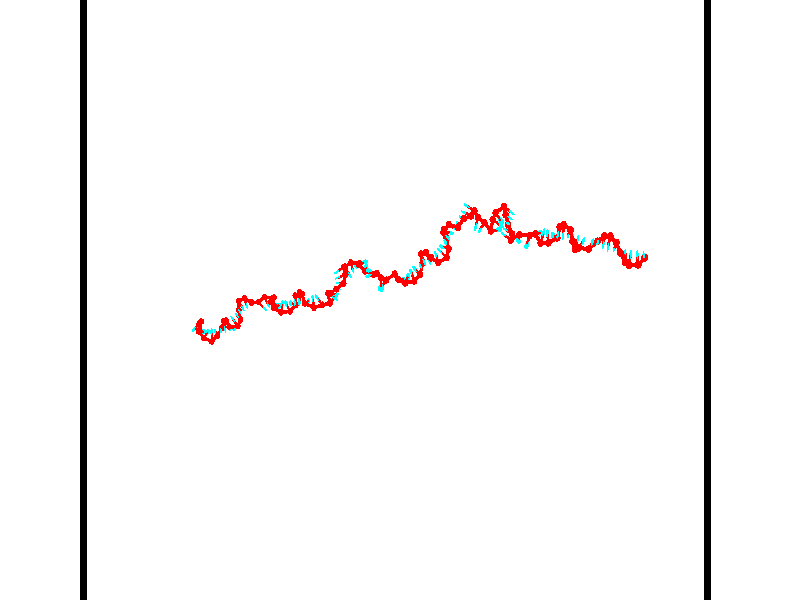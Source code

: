 // switches for output
#declare DRAW_BASES = 1; // possible values are 0, 1; only relevant for DNA ribbons
#declare DRAW_BASES_TYPE = 3; // possible values are 1, 2, 3; only relevant for DNA ribbons
#declare DRAW_FOG = 0; // set to 1 to enable fog

#include "colors.inc"

#include "transforms.inc"
background { rgb <1, 1, 1>}

#default {
   normal{
       ripples 0.25
       frequency 0.20
       turbulence 0.2
       lambda 5
   }
	finish {
		phong 0.1
		phong_size 40.
	}
}

// original window dimensions: 1024x640


// camera settings

camera {
	sky <-0, 1, 0>
	up <-0, 1, 0>
	right 1.6 * <0.99995, 0, 0.00999983>
	location <54.4867, 55, 106.329>
	look_at <55, 55, 55.0001>
	direction <0.513302, 0, -51.3289>
	angle 67.0682
}


# declare cpy_camera_pos = <54.4867, 55, 106.329>;
# if (DRAW_FOG = 1)
fog {
	fog_type 2
	up vnormalize(cpy_camera_pos)
	color rgbt<1,1,1,0.3>
	distance 1e-5
	fog_alt 3e-3
	fog_offset 88
}
# end


// LIGHTS

# declare lum = 6;
global_settings {
	ambient_light rgb lum * <0.05, 0.05, 0.05>
	max_trace_level 15
}# declare cpy_direct_light_amount = 0.25;
light_source
{	1000 * <-0.98995, -1, 1.00995>,
	rgb lum * cpy_direct_light_amount
	parallel
}

light_source
{	1000 * <0.98995, 1, -1.00995>,
	rgb lum * cpy_direct_light_amount
	parallel
}

// strand 0

// nucleotide -1

// particle -1
sphere {
	<36.102757, 53.049385, 49.327415> 0.250000
	pigment { color rgbt <1,0,0,0> }
	no_shadow
}
cylinder {
	<35.948124, 52.849739, 49.637627>,  <35.855343, 52.729954, 49.823753>, 0.100000
	pigment { color rgbt <1,0,0,0> }
	no_shadow
}
cylinder {
	<35.948124, 52.849739, 49.637627>,  <36.102757, 53.049385, 49.327415>, 0.100000
	pigment { color rgbt <1,0,0,0> }
	no_shadow
}

// particle -1
sphere {
	<35.948124, 52.849739, 49.637627> 0.100000
	pigment { color rgbt <1,0,0,0> }
	no_shadow
}
sphere {
	0, 1
	scale<0.080000,0.200000,0.300000>
	matrix <0.901788, -0.380743, 0.204480,
		0.193218, 0.778410, 0.597281,
		-0.386580, -0.499112, 0.775528,
		35.832150, 52.700005, 49.870285>
	pigment { color rgbt <0,1,1,0> }
	no_shadow
}
cylinder {
	<36.526596, 53.330627, 49.859470>,  <36.102757, 53.049385, 49.327415>, 0.130000
	pigment { color rgbt <1,0,0,0> }
	no_shadow
}

// nucleotide -1

// particle -1
sphere {
	<36.526596, 53.330627, 49.859470> 0.250000
	pigment { color rgbt <1,0,0,0> }
	no_shadow
}
cylinder {
	<36.387871, 52.969109, 49.959770>,  <36.304634, 52.752197, 50.019951>, 0.100000
	pigment { color rgbt <1,0,0,0> }
	no_shadow
}
cylinder {
	<36.387871, 52.969109, 49.959770>,  <36.526596, 53.330627, 49.859470>, 0.100000
	pigment { color rgbt <1,0,0,0> }
	no_shadow
}

// particle -1
sphere {
	<36.387871, 52.969109, 49.959770> 0.100000
	pigment { color rgbt <1,0,0,0> }
	no_shadow
}
sphere {
	0, 1
	scale<0.080000,0.200000,0.300000>
	matrix <0.903833, -0.250609, 0.346816,
		-0.250609, 0.346919, 0.903793,
		-0.346816, -0.903793, 0.250751,
		36.283825, 52.697971, 50.034996>
	pigment { color rgbt <0,1,1,0> }
	no_shadow
}
cylinder {
	<36.619061, 53.211800, 50.591080>,  <36.526596, 53.330627, 49.859470>, 0.130000
	pigment { color rgbt <1,0,0,0> }
	no_shadow
}

// nucleotide -1

// particle -1
sphere {
	<36.619061, 53.211800, 50.591080> 0.250000
	pigment { color rgbt <1,0,0,0> }
	no_shadow
}
cylinder {
	<36.627987, 52.867085, 50.388371>,  <36.633343, 52.660255, 50.266747>, 0.100000
	pigment { color rgbt <1,0,0,0> }
	no_shadow
}
cylinder {
	<36.627987, 52.867085, 50.388371>,  <36.619061, 53.211800, 50.591080>, 0.100000
	pigment { color rgbt <1,0,0,0> }
	no_shadow
}

// particle -1
sphere {
	<36.627987, 52.867085, 50.388371> 0.100000
	pigment { color rgbt <1,0,0,0> }
	no_shadow
}
sphere {
	0, 1
	scale<0.080000,0.200000,0.300000>
	matrix <0.922537, -0.177584, 0.342622,
		-0.385263, -0.475162, 0.791072,
		0.022319, -0.861792, -0.506771,
		36.634682, 52.608547, 50.236340>
	pigment { color rgbt <0,1,1,0> }
	no_shadow
}
cylinder {
	<36.657413, 52.627815, 51.116600>,  <36.619061, 53.211800, 50.591080>, 0.130000
	pigment { color rgbt <1,0,0,0> }
	no_shadow
}

// nucleotide -1

// particle -1
sphere {
	<36.657413, 52.627815, 51.116600> 0.250000
	pigment { color rgbt <1,0,0,0> }
	no_shadow
}
cylinder {
	<36.833031, 52.584488, 50.759834>,  <36.938400, 52.558491, 50.545776>, 0.100000
	pigment { color rgbt <1,0,0,0> }
	no_shadow
}
cylinder {
	<36.833031, 52.584488, 50.759834>,  <36.657413, 52.627815, 51.116600>, 0.100000
	pigment { color rgbt <1,0,0,0> }
	no_shadow
}

// particle -1
sphere {
	<36.833031, 52.584488, 50.759834> 0.100000
	pigment { color rgbt <1,0,0,0> }
	no_shadow
}
sphere {
	0, 1
	scale<0.080000,0.200000,0.300000>
	matrix <0.881463, -0.140290, 0.450935,
		-0.173969, -0.984168, 0.033882,
		0.439042, -0.108315, -0.891914,
		36.964745, 52.551994, 50.492260>
	pigment { color rgbt <0,1,1,0> }
	no_shadow
}
cylinder {
	<37.167236, 52.110626, 51.151928>,  <36.657413, 52.627815, 51.116600>, 0.130000
	pigment { color rgbt <1,0,0,0> }
	no_shadow
}

// nucleotide -1

// particle -1
sphere {
	<37.167236, 52.110626, 51.151928> 0.250000
	pigment { color rgbt <1,0,0,0> }
	no_shadow
}
cylinder {
	<37.273911, 52.368378, 50.865250>,  <37.337914, 52.523029, 50.693245>, 0.100000
	pigment { color rgbt <1,0,0,0> }
	no_shadow
}
cylinder {
	<37.273911, 52.368378, 50.865250>,  <37.167236, 52.110626, 51.151928>, 0.100000
	pigment { color rgbt <1,0,0,0> }
	no_shadow
}

// particle -1
sphere {
	<37.273911, 52.368378, 50.865250> 0.100000
	pigment { color rgbt <1,0,0,0> }
	no_shadow
}
sphere {
	0, 1
	scale<0.080000,0.200000,0.300000>
	matrix <0.920554, 0.049906, 0.387414,
		0.285411, -0.763072, -0.579880,
		0.266685, 0.644383, -0.716693,
		37.353916, 52.561691, 50.650242>
	pigment { color rgbt <0,1,1,0> }
	no_shadow
}
cylinder {
	<37.775547, 51.832970, 50.807499>,  <37.167236, 52.110626, 51.151928>, 0.130000
	pigment { color rgbt <1,0,0,0> }
	no_shadow
}

// nucleotide -1

// particle -1
sphere {
	<37.775547, 51.832970, 50.807499> 0.250000
	pigment { color rgbt <1,0,0,0> }
	no_shadow
}
cylinder {
	<37.763172, 52.230171, 50.761925>,  <37.755749, 52.468494, 50.734581>, 0.100000
	pigment { color rgbt <1,0,0,0> }
	no_shadow
}
cylinder {
	<37.763172, 52.230171, 50.761925>,  <37.775547, 51.832970, 50.807499>, 0.100000
	pigment { color rgbt <1,0,0,0> }
	no_shadow
}

// particle -1
sphere {
	<37.763172, 52.230171, 50.761925> 0.100000
	pigment { color rgbt <1,0,0,0> }
	no_shadow
}
sphere {
	0, 1
	scale<0.080000,0.200000,0.300000>
	matrix <0.962875, 0.060191, 0.263153,
		0.268170, -0.101564, -0.958003,
		-0.030936, 0.993007, -0.113935,
		37.753891, 52.528072, 50.727745>
	pigment { color rgbt <0,1,1,0> }
	no_shadow
}
cylinder {
	<38.073875, 52.206017, 50.164536>,  <37.775547, 51.832970, 50.807499>, 0.130000
	pigment { color rgbt <1,0,0,0> }
	no_shadow
}

// nucleotide -1

// particle -1
sphere {
	<38.073875, 52.206017, 50.164536> 0.250000
	pigment { color rgbt <1,0,0,0> }
	no_shadow
}
cylinder {
	<38.085159, 52.429634, 50.495998>,  <38.091930, 52.563805, 50.694878>, 0.100000
	pigment { color rgbt <1,0,0,0> }
	no_shadow
}
cylinder {
	<38.085159, 52.429634, 50.495998>,  <38.073875, 52.206017, 50.164536>, 0.100000
	pigment { color rgbt <1,0,0,0> }
	no_shadow
}

// particle -1
sphere {
	<38.085159, 52.429634, 50.495998> 0.100000
	pigment { color rgbt <1,0,0,0> }
	no_shadow
}
sphere {
	0, 1
	scale<0.080000,0.200000,0.300000>
	matrix <0.997326, 0.040171, -0.061052,
		-0.067419, 0.828165, -0.556415,
		0.028209, 0.559043, 0.828659,
		38.093620, 52.597347, 50.744595>
	pigment { color rgbt <0,1,1,0> }
	no_shadow
}
cylinder {
	<38.447926, 52.827011, 49.933903>,  <38.073875, 52.206017, 50.164536>, 0.130000
	pigment { color rgbt <1,0,0,0> }
	no_shadow
}

// nucleotide -1

// particle -1
sphere {
	<38.447926, 52.827011, 49.933903> 0.250000
	pigment { color rgbt <1,0,0,0> }
	no_shadow
}
cylinder {
	<38.506786, 52.723015, 50.315636>,  <38.542103, 52.660618, 50.544674>, 0.100000
	pigment { color rgbt <1,0,0,0> }
	no_shadow
}
cylinder {
	<38.506786, 52.723015, 50.315636>,  <38.447926, 52.827011, 49.933903>, 0.100000
	pigment { color rgbt <1,0,0,0> }
	no_shadow
}

// particle -1
sphere {
	<38.506786, 52.723015, 50.315636> 0.100000
	pigment { color rgbt <1,0,0,0> }
	no_shadow
}
sphere {
	0, 1
	scale<0.080000,0.200000,0.300000>
	matrix <0.988701, 0.066554, -0.134320,
		-0.028593, 0.963315, 0.266847,
		0.147152, -0.259991, 0.954333,
		38.550930, 52.645016, 50.601936>
	pigment { color rgbt <0,1,1,0> }
	no_shadow
}
cylinder {
	<38.743282, 53.377388, 50.320850>,  <38.447926, 52.827011, 49.933903>, 0.130000
	pigment { color rgbt <1,0,0,0> }
	no_shadow
}

// nucleotide -1

// particle -1
sphere {
	<38.743282, 53.377388, 50.320850> 0.250000
	pigment { color rgbt <1,0,0,0> }
	no_shadow
}
cylinder {
	<38.856091, 53.022560, 50.467041>,  <38.923775, 52.809666, 50.554756>, 0.100000
	pigment { color rgbt <1,0,0,0> }
	no_shadow
}
cylinder {
	<38.856091, 53.022560, 50.467041>,  <38.743282, 53.377388, 50.320850>, 0.100000
	pigment { color rgbt <1,0,0,0> }
	no_shadow
}

// particle -1
sphere {
	<38.856091, 53.022560, 50.467041> 0.100000
	pigment { color rgbt <1,0,0,0> }
	no_shadow
}
sphere {
	0, 1
	scale<0.080000,0.200000,0.300000>
	matrix <0.952695, 0.303919, 0.002506,
		-0.113299, 0.347483, 0.930816,
		0.282022, -0.887067, 0.365479,
		38.940697, 52.756439, 50.576683>
	pigment { color rgbt <0,1,1,0> }
	no_shadow
}
cylinder {
	<39.116581, 53.429207, 50.969345>,  <38.743282, 53.377388, 50.320850>, 0.130000
	pigment { color rgbt <1,0,0,0> }
	no_shadow
}

// nucleotide -1

// particle -1
sphere {
	<39.116581, 53.429207, 50.969345> 0.250000
	pigment { color rgbt <1,0,0,0> }
	no_shadow
}
cylinder {
	<39.237324, 53.095352, 50.785057>,  <39.309769, 52.895039, 50.674484>, 0.100000
	pigment { color rgbt <1,0,0,0> }
	no_shadow
}
cylinder {
	<39.237324, 53.095352, 50.785057>,  <39.116581, 53.429207, 50.969345>, 0.100000
	pigment { color rgbt <1,0,0,0> }
	no_shadow
}

// particle -1
sphere {
	<39.237324, 53.095352, 50.785057> 0.100000
	pigment { color rgbt <1,0,0,0> }
	no_shadow
}
sphere {
	0, 1
	scale<0.080000,0.200000,0.300000>
	matrix <0.953319, 0.260159, 0.153301,
		-0.008090, -0.485490, 0.874205,
		0.301858, -0.834636, -0.460722,
		39.327881, 52.844963, 50.646839>
	pigment { color rgbt <0,1,1,0> }
	no_shadow
}
cylinder {
	<39.547295, 52.993725, 51.439453>,  <39.116581, 53.429207, 50.969345>, 0.130000
	pigment { color rgbt <1,0,0,0> }
	no_shadow
}

// nucleotide -1

// particle -1
sphere {
	<39.547295, 52.993725, 51.439453> 0.250000
	pigment { color rgbt <1,0,0,0> }
	no_shadow
}
cylinder {
	<39.681210, 52.914448, 51.070969>,  <39.761559, 52.866882, 50.849876>, 0.100000
	pigment { color rgbt <1,0,0,0> }
	no_shadow
}
cylinder {
	<39.681210, 52.914448, 51.070969>,  <39.547295, 52.993725, 51.439453>, 0.100000
	pigment { color rgbt <1,0,0,0> }
	no_shadow
}

// particle -1
sphere {
	<39.681210, 52.914448, 51.070969> 0.100000
	pigment { color rgbt <1,0,0,0> }
	no_shadow
}
sphere {
	0, 1
	scale<0.080000,0.200000,0.300000>
	matrix <0.939685, -0.002473, 0.342032,
		-0.070067, -0.980160, 0.185413,
		0.334787, -0.198194, -0.921215,
		39.781647, 52.854988, 50.794605>
	pigment { color rgbt <0,1,1,0> }
	no_shadow
}
cylinder {
	<40.352634, 53.026005, 51.566483>,  <39.547295, 52.993725, 51.439453>, 0.130000
	pigment { color rgbt <1,0,0,0> }
	no_shadow
}

// nucleotide -1

// particle -1
sphere {
	<40.352634, 53.026005, 51.566483> 0.250000
	pigment { color rgbt <1,0,0,0> }
	no_shadow
}
cylinder {
	<40.113960, 53.337318, 51.644699>,  <39.970757, 53.524109, 51.691631>, 0.100000
	pigment { color rgbt <1,0,0,0> }
	no_shadow
}
cylinder {
	<40.113960, 53.337318, 51.644699>,  <40.352634, 53.026005, 51.566483>, 0.100000
	pigment { color rgbt <1,0,0,0> }
	no_shadow
}

// particle -1
sphere {
	<40.113960, 53.337318, 51.644699> 0.100000
	pigment { color rgbt <1,0,0,0> }
	no_shadow
}
sphere {
	0, 1
	scale<0.080000,0.200000,0.300000>
	matrix <0.743872, 0.627847, -0.229047,
		-0.301037, 0.008792, -0.953572,
		-0.596683, 0.778287, 0.195545,
		39.934956, 53.570805, 51.703362>
	pigment { color rgbt <0,1,1,0> }
	no_shadow
}
cylinder {
	<40.441868, 53.516853, 50.913395>,  <40.352634, 53.026005, 51.566483>, 0.130000
	pigment { color rgbt <1,0,0,0> }
	no_shadow
}

// nucleotide -1

// particle -1
sphere {
	<40.441868, 53.516853, 50.913395> 0.250000
	pigment { color rgbt <1,0,0,0> }
	no_shadow
}
cylinder {
	<40.339588, 53.702663, 51.252533>,  <40.278221, 53.814148, 51.456017>, 0.100000
	pigment { color rgbt <1,0,0,0> }
	no_shadow
}
cylinder {
	<40.339588, 53.702663, 51.252533>,  <40.441868, 53.516853, 50.913395>, 0.100000
	pigment { color rgbt <1,0,0,0> }
	no_shadow
}

// particle -1
sphere {
	<40.339588, 53.702663, 51.252533> 0.100000
	pigment { color rgbt <1,0,0,0> }
	no_shadow
}
sphere {
	0, 1
	scale<0.080000,0.200000,0.300000>
	matrix <0.756295, 0.642398, -0.123870,
		-0.602191, 0.609544, -0.515579,
		-0.255703, 0.464523, 0.847841,
		40.262878, 53.842022, 51.506886>
	pigment { color rgbt <0,1,1,0> }
	no_shadow
}
cylinder {
	<40.233303, 54.211678, 50.737362>,  <40.441868, 53.516853, 50.913395>, 0.130000
	pigment { color rgbt <1,0,0,0> }
	no_shadow
}

// nucleotide -1

// particle -1
sphere {
	<40.233303, 54.211678, 50.737362> 0.250000
	pigment { color rgbt <1,0,0,0> }
	no_shadow
}
cylinder {
	<40.376682, 54.165703, 51.107941>,  <40.462708, 54.138119, 51.330288>, 0.100000
	pigment { color rgbt <1,0,0,0> }
	no_shadow
}
cylinder {
	<40.376682, 54.165703, 51.107941>,  <40.233303, 54.211678, 50.737362>, 0.100000
	pigment { color rgbt <1,0,0,0> }
	no_shadow
}

// particle -1
sphere {
	<40.376682, 54.165703, 51.107941> 0.100000
	pigment { color rgbt <1,0,0,0> }
	no_shadow
}
sphere {
	0, 1
	scale<0.080000,0.200000,0.300000>
	matrix <0.746063, 0.631802, -0.210274,
		-0.561165, 0.766561, 0.312214,
		0.358446, -0.114933, 0.926449,
		40.484215, 54.131222, 51.385876>
	pigment { color rgbt <0,1,1,0> }
	no_shadow
}
cylinder {
	<40.304432, 54.914604, 51.029755>,  <40.233303, 54.211678, 50.737362>, 0.130000
	pigment { color rgbt <1,0,0,0> }
	no_shadow
}

// nucleotide -1

// particle -1
sphere {
	<40.304432, 54.914604, 51.029755> 0.250000
	pigment { color rgbt <1,0,0,0> }
	no_shadow
}
cylinder {
	<40.540909, 54.608742, 51.132355>,  <40.682793, 54.425224, 51.193916>, 0.100000
	pigment { color rgbt <1,0,0,0> }
	no_shadow
}
cylinder {
	<40.540909, 54.608742, 51.132355>,  <40.304432, 54.914604, 51.029755>, 0.100000
	pigment { color rgbt <1,0,0,0> }
	no_shadow
}

// particle -1
sphere {
	<40.540909, 54.608742, 51.132355> 0.100000
	pigment { color rgbt <1,0,0,0> }
	no_shadow
}
sphere {
	0, 1
	scale<0.080000,0.200000,0.300000>
	matrix <0.791675, 0.489407, -0.365692,
		0.154097, 0.419257, 0.894694,
		0.591189, -0.764659, 0.256499,
		40.718266, 54.379345, 51.209305>
	pigment { color rgbt <0,1,1,0> }
	no_shadow
}
cylinder {
	<40.940456, 55.131481, 51.519630>,  <40.304432, 54.914604, 51.029755>, 0.130000
	pigment { color rgbt <1,0,0,0> }
	no_shadow
}

// nucleotide -1

// particle -1
sphere {
	<40.940456, 55.131481, 51.519630> 0.250000
	pigment { color rgbt <1,0,0,0> }
	no_shadow
}
cylinder {
	<40.993351, 54.820065, 51.274231>,  <41.025085, 54.633213, 51.126991>, 0.100000
	pigment { color rgbt <1,0,0,0> }
	no_shadow
}
cylinder {
	<40.993351, 54.820065, 51.274231>,  <40.940456, 55.131481, 51.519630>, 0.100000
	pigment { color rgbt <1,0,0,0> }
	no_shadow
}

// particle -1
sphere {
	<40.993351, 54.820065, 51.274231> 0.100000
	pigment { color rgbt <1,0,0,0> }
	no_shadow
}
sphere {
	0, 1
	scale<0.080000,0.200000,0.300000>
	matrix <0.732387, 0.493806, -0.468790,
		0.667924, -0.387330, 0.635494,
		0.132234, -0.778544, -0.613501,
		41.033020, 54.586502, 51.090179>
	pigment { color rgbt <0,1,1,0> }
	no_shadow
}
cylinder {
	<41.598438, 54.813927, 51.595974>,  <40.940456, 55.131481, 51.519630>, 0.130000
	pigment { color rgbt <1,0,0,0> }
	no_shadow
}

// nucleotide -1

// particle -1
sphere {
	<41.598438, 54.813927, 51.595974> 0.250000
	pigment { color rgbt <1,0,0,0> }
	no_shadow
}
cylinder {
	<41.478104, 54.762871, 51.217934>,  <41.405903, 54.732239, 50.991112>, 0.100000
	pigment { color rgbt <1,0,0,0> }
	no_shadow
}
cylinder {
	<41.478104, 54.762871, 51.217934>,  <41.598438, 54.813927, 51.595974>, 0.100000
	pigment { color rgbt <1,0,0,0> }
	no_shadow
}

// particle -1
sphere {
	<41.478104, 54.762871, 51.217934> 0.100000
	pigment { color rgbt <1,0,0,0> }
	no_shadow
}
sphere {
	0, 1
	scale<0.080000,0.200000,0.300000>
	matrix <0.843028, 0.427732, -0.326111,
		0.445873, -0.894848, -0.021072,
		-0.300833, -0.127640, -0.945096,
		41.387856, 54.724579, 50.934406>
	pigment { color rgbt <0,1,1,0> }
	no_shadow
}
cylinder {
	<42.108940, 54.833340, 51.038040>,  <41.598438, 54.813927, 51.595974>, 0.130000
	pigment { color rgbt <1,0,0,0> }
	no_shadow
}

// nucleotide -1

// particle -1
sphere {
	<42.108940, 54.833340, 51.038040> 0.250000
	pigment { color rgbt <1,0,0,0> }
	no_shadow
}
cylinder {
	<42.402599, 54.567513, 50.982353>,  <42.578793, 54.408016, 50.948940>, 0.100000
	pigment { color rgbt <1,0,0,0> }
	no_shadow
}
cylinder {
	<42.402599, 54.567513, 50.982353>,  <42.108940, 54.833340, 51.038040>, 0.100000
	pigment { color rgbt <1,0,0,0> }
	no_shadow
}

// particle -1
sphere {
	<42.402599, 54.567513, 50.982353> 0.100000
	pigment { color rgbt <1,0,0,0> }
	no_shadow
}
sphere {
	0, 1
	scale<0.080000,0.200000,0.300000>
	matrix <0.506933, 0.672866, -0.538767,
		0.451721, 0.324959, 0.830872,
		0.734143, -0.664569, -0.139215,
		42.622841, 54.368141, 50.940590>
	pigment { color rgbt <0,1,1,0> }
	no_shadow
}
cylinder {
	<42.633350, 55.239479, 50.937614>,  <42.108940, 54.833340, 51.038040>, 0.130000
	pigment { color rgbt <1,0,0,0> }
	no_shadow
}

// nucleotide -1

// particle -1
sphere {
	<42.633350, 55.239479, 50.937614> 0.250000
	pigment { color rgbt <1,0,0,0> }
	no_shadow
}
cylinder {
	<42.777504, 54.913166, 50.756676>,  <42.863998, 54.717377, 50.648113>, 0.100000
	pigment { color rgbt <1,0,0,0> }
	no_shadow
}
cylinder {
	<42.777504, 54.913166, 50.756676>,  <42.633350, 55.239479, 50.937614>, 0.100000
	pigment { color rgbt <1,0,0,0> }
	no_shadow
}

// particle -1
sphere {
	<42.777504, 54.913166, 50.756676> 0.100000
	pigment { color rgbt <1,0,0,0> }
	no_shadow
}
sphere {
	0, 1
	scale<0.080000,0.200000,0.300000>
	matrix <0.592245, 0.574759, -0.564711,
		0.720672, -0.064384, 0.690280,
		0.360386, -0.815786, -0.452344,
		42.885620, 54.668430, 50.620972>
	pigment { color rgbt <0,1,1,0> }
	no_shadow
}
cylinder {
	<43.362827, 55.112255, 50.972019>,  <42.633350, 55.239479, 50.937614>, 0.130000
	pigment { color rgbt <1,0,0,0> }
	no_shadow
}

// nucleotide -1

// particle -1
sphere {
	<43.362827, 55.112255, 50.972019> 0.250000
	pigment { color rgbt <1,0,0,0> }
	no_shadow
}
cylinder {
	<43.252476, 54.964542, 50.617050>,  <43.186264, 54.875916, 50.404068>, 0.100000
	pigment { color rgbt <1,0,0,0> }
	no_shadow
}
cylinder {
	<43.252476, 54.964542, 50.617050>,  <43.362827, 55.112255, 50.972019>, 0.100000
	pigment { color rgbt <1,0,0,0> }
	no_shadow
}

// particle -1
sphere {
	<43.252476, 54.964542, 50.617050> 0.100000
	pigment { color rgbt <1,0,0,0> }
	no_shadow
}
sphere {
	0, 1
	scale<0.080000,0.200000,0.300000>
	matrix <0.665832, 0.592441, -0.453521,
		0.693224, -0.715992, 0.082439,
		-0.275877, -0.369282, -0.887424,
		43.169712, 54.853756, 50.350822>
	pigment { color rgbt <0,1,1,0> }
	no_shadow
}
cylinder {
	<43.633923, 55.192131, 51.592251>,  <43.362827, 55.112255, 50.972019>, 0.130000
	pigment { color rgbt <1,0,0,0> }
	no_shadow
}

// nucleotide -1

// particle -1
sphere {
	<43.633923, 55.192131, 51.592251> 0.250000
	pigment { color rgbt <1,0,0,0> }
	no_shadow
}
cylinder {
	<43.662319, 54.793140, 51.591671>,  <43.679356, 54.553745, 51.591324>, 0.100000
	pigment { color rgbt <1,0,0,0> }
	no_shadow
}
cylinder {
	<43.662319, 54.793140, 51.591671>,  <43.633923, 55.192131, 51.592251>, 0.100000
	pigment { color rgbt <1,0,0,0> }
	no_shadow
}

// particle -1
sphere {
	<43.662319, 54.793140, 51.591671> 0.100000
	pigment { color rgbt <1,0,0,0> }
	no_shadow
}
sphere {
	0, 1
	scale<0.080000,0.200000,0.300000>
	matrix <0.865553, 0.060878, 0.497103,
		-0.495760, -0.036541, 0.867690,
		0.070988, -0.997476, -0.001447,
		43.683617, 54.493896, 51.591236>
	pigment { color rgbt <0,1,1,0> }
	no_shadow
}
cylinder {
	<43.485500, 54.865494, 52.299377>,  <43.633923, 55.192131, 51.592251>, 0.130000
	pigment { color rgbt <1,0,0,0> }
	no_shadow
}

// nucleotide -1

// particle -1
sphere {
	<43.485500, 54.865494, 52.299377> 0.250000
	pigment { color rgbt <1,0,0,0> }
	no_shadow
}
cylinder {
	<43.760681, 54.692287, 52.066406>,  <43.925789, 54.588364, 51.926624>, 0.100000
	pigment { color rgbt <1,0,0,0> }
	no_shadow
}
cylinder {
	<43.760681, 54.692287, 52.066406>,  <43.485500, 54.865494, 52.299377>, 0.100000
	pigment { color rgbt <1,0,0,0> }
	no_shadow
}

// particle -1
sphere {
	<43.760681, 54.692287, 52.066406> 0.100000
	pigment { color rgbt <1,0,0,0> }
	no_shadow
}
sphere {
	0, 1
	scale<0.080000,0.200000,0.300000>
	matrix <0.712678, 0.251391, 0.654898,
		-0.137162, -0.865623, 0.481544,
		0.687951, -0.433013, -0.582429,
		43.967068, 54.562386, 51.891678>
	pigment { color rgbt <0,1,1,0> }
	no_shadow
}
cylinder {
	<43.832474, 54.408630, 52.752232>,  <43.485500, 54.865494, 52.299377>, 0.130000
	pigment { color rgbt <1,0,0,0> }
	no_shadow
}

// nucleotide -1

// particle -1
sphere {
	<43.832474, 54.408630, 52.752232> 0.250000
	pigment { color rgbt <1,0,0,0> }
	no_shadow
}
cylinder {
	<44.062485, 54.524151, 52.446045>,  <44.200489, 54.593464, 52.262333>, 0.100000
	pigment { color rgbt <1,0,0,0> }
	no_shadow
}
cylinder {
	<44.062485, 54.524151, 52.446045>,  <43.832474, 54.408630, 52.752232>, 0.100000
	pigment { color rgbt <1,0,0,0> }
	no_shadow
}

// particle -1
sphere {
	<44.062485, 54.524151, 52.446045> 0.100000
	pigment { color rgbt <1,0,0,0> }
	no_shadow
}
sphere {
	0, 1
	scale<0.080000,0.200000,0.300000>
	matrix <0.676923, 0.357514, 0.643396,
		0.459482, -0.888130, 0.010080,
		0.575023, 0.288806, -0.765467,
		44.234993, 54.610794, 52.216404>
	pigment { color rgbt <0,1,1,0> }
	no_shadow
}
cylinder {
	<44.494106, 54.081509, 52.750538>,  <43.832474, 54.408630, 52.752232>, 0.130000
	pigment { color rgbt <1,0,0,0> }
	no_shadow
}

// nucleotide -1

// particle -1
sphere {
	<44.494106, 54.081509, 52.750538> 0.250000
	pigment { color rgbt <1,0,0,0> }
	no_shadow
}
cylinder {
	<44.517815, 54.441158, 52.577072>,  <44.532040, 54.656948, 52.472992>, 0.100000
	pigment { color rgbt <1,0,0,0> }
	no_shadow
}
cylinder {
	<44.517815, 54.441158, 52.577072>,  <44.494106, 54.081509, 52.750538>, 0.100000
	pigment { color rgbt <1,0,0,0> }
	no_shadow
}

// particle -1
sphere {
	<44.517815, 54.441158, 52.577072> 0.100000
	pigment { color rgbt <1,0,0,0> }
	no_shadow
}
sphere {
	0, 1
	scale<0.080000,0.200000,0.300000>
	matrix <0.895415, 0.144150, 0.421252,
		0.441270, -0.413279, -0.796543,
		0.059273, 0.899122, -0.433666,
		44.535595, 54.710896, 52.446972>
	pigment { color rgbt <0,1,1,0> }
	no_shadow
}
cylinder {
	<45.201340, 54.148994, 52.303883>,  <44.494106, 54.081509, 52.750538>, 0.130000
	pigment { color rgbt <1,0,0,0> }
	no_shadow
}

// nucleotide -1

// particle -1
sphere {
	<45.201340, 54.148994, 52.303883> 0.250000
	pigment { color rgbt <1,0,0,0> }
	no_shadow
}
cylinder {
	<45.046211, 54.466278, 52.491676>,  <44.953133, 54.656647, 52.604355>, 0.100000
	pigment { color rgbt <1,0,0,0> }
	no_shadow
}
cylinder {
	<45.046211, 54.466278, 52.491676>,  <45.201340, 54.148994, 52.303883>, 0.100000
	pigment { color rgbt <1,0,0,0> }
	no_shadow
}

// particle -1
sphere {
	<45.046211, 54.466278, 52.491676> 0.100000
	pigment { color rgbt <1,0,0,0> }
	no_shadow
}
sphere {
	0, 1
	scale<0.080000,0.200000,0.300000>
	matrix <0.870117, 0.146993, 0.470414,
		0.304123, 0.590946, -0.747189,
		-0.387821, 0.793206, 0.469489,
		44.929867, 54.704239, 52.632523>
	pigment { color rgbt <0,1,1,0> }
	no_shadow
}
cylinder {
	<45.693916, 54.619339, 52.219929>,  <45.201340, 54.148994, 52.303883>, 0.130000
	pigment { color rgbt <1,0,0,0> }
	no_shadow
}

// nucleotide -1

// particle -1
sphere {
	<45.693916, 54.619339, 52.219929> 0.250000
	pigment { color rgbt <1,0,0,0> }
	no_shadow
}
cylinder {
	<45.500107, 54.704952, 52.559204>,  <45.383823, 54.756321, 52.762772>, 0.100000
	pigment { color rgbt <1,0,0,0> }
	no_shadow
}
cylinder {
	<45.500107, 54.704952, 52.559204>,  <45.693916, 54.619339, 52.219929>, 0.100000
	pigment { color rgbt <1,0,0,0> }
	no_shadow
}

// particle -1
sphere {
	<45.500107, 54.704952, 52.559204> 0.100000
	pigment { color rgbt <1,0,0,0> }
	no_shadow
}
sphere {
	0, 1
	scale<0.080000,0.200000,0.300000>
	matrix <0.874220, 0.153199, 0.460728,
		-0.031330, 0.964738, -0.261342,
		-0.484519, 0.214035, 0.848192,
		45.354752, 54.769161, 52.813663>
	pigment { color rgbt <0,1,1,0> }
	no_shadow
}
cylinder {
	<45.688572, 55.328205, 52.447208>,  <45.693916, 54.619339, 52.219929>, 0.130000
	pigment { color rgbt <1,0,0,0> }
	no_shadow
}

// nucleotide -1

// particle -1
sphere {
	<45.688572, 55.328205, 52.447208> 0.250000
	pigment { color rgbt <1,0,0,0> }
	no_shadow
}
cylinder {
	<45.706337, 55.042179, 52.726265>,  <45.716995, 54.870564, 52.893700>, 0.100000
	pigment { color rgbt <1,0,0,0> }
	no_shadow
}
cylinder {
	<45.706337, 55.042179, 52.726265>,  <45.688572, 55.328205, 52.447208>, 0.100000
	pigment { color rgbt <1,0,0,0> }
	no_shadow
}

// particle -1
sphere {
	<45.706337, 55.042179, 52.726265> 0.100000
	pigment { color rgbt <1,0,0,0> }
	no_shadow
}
sphere {
	0, 1
	scale<0.080000,0.200000,0.300000>
	matrix <0.970881, 0.195450, 0.138526,
		-0.235410, 0.671178, 0.702924,
		0.044412, -0.715066, 0.697645,
		45.719662, 54.827660, 52.935558>
	pigment { color rgbt <0,1,1,0> }
	no_shadow
}
cylinder {
	<46.167091, 55.571827, 52.971527>,  <45.688572, 55.328205, 52.447208>, 0.130000
	pigment { color rgbt <1,0,0,0> }
	no_shadow
}

// nucleotide -1

// particle -1
sphere {
	<46.167091, 55.571827, 52.971527> 0.250000
	pigment { color rgbt <1,0,0,0> }
	no_shadow
}
cylinder {
	<46.161461, 55.175701, 53.026775>,  <46.158085, 54.938026, 53.059925>, 0.100000
	pigment { color rgbt <1,0,0,0> }
	no_shadow
}
cylinder {
	<46.161461, 55.175701, 53.026775>,  <46.167091, 55.571827, 52.971527>, 0.100000
	pigment { color rgbt <1,0,0,0> }
	no_shadow
}

// particle -1
sphere {
	<46.161461, 55.175701, 53.026775> 0.100000
	pigment { color rgbt <1,0,0,0> }
	no_shadow
}
sphere {
	0, 1
	scale<0.080000,0.200000,0.300000>
	matrix <0.906287, 0.045726, 0.420182,
		-0.422428, 0.131094, 0.896866,
		-0.014073, -0.990315, 0.138125,
		46.157238, 54.878605, 53.068214>
	pigment { color rgbt <0,1,1,0> }
	no_shadow
}
cylinder {
	<46.499340, 55.408981, 53.725357>,  <46.167091, 55.571827, 52.971527>, 0.130000
	pigment { color rgbt <1,0,0,0> }
	no_shadow
}

// nucleotide -1

// particle -1
sphere {
	<46.499340, 55.408981, 53.725357> 0.250000
	pigment { color rgbt <1,0,0,0> }
	no_shadow
}
cylinder {
	<46.589668, 55.103115, 53.483932>,  <46.643864, 54.919594, 53.339077>, 0.100000
	pigment { color rgbt <1,0,0,0> }
	no_shadow
}
cylinder {
	<46.589668, 55.103115, 53.483932>,  <46.499340, 55.408981, 53.725357>, 0.100000
	pigment { color rgbt <1,0,0,0> }
	no_shadow
}

// particle -1
sphere {
	<46.589668, 55.103115, 53.483932> 0.100000
	pigment { color rgbt <1,0,0,0> }
	no_shadow
}
sphere {
	0, 1
	scale<0.080000,0.200000,0.300000>
	matrix <0.956055, 0.055038, 0.287976,
		-0.186987, -0.642071, 0.743492,
		0.225821, -0.764667, -0.603564,
		46.657413, 54.873714, 53.302864>
	pigment { color rgbt <0,1,1,0> }
	no_shadow
}
cylinder {
	<46.776760, 54.759655, 54.077263>,  <46.499340, 55.408981, 53.725357>, 0.130000
	pigment { color rgbt <1,0,0,0> }
	no_shadow
}

// nucleotide -1

// particle -1
sphere {
	<46.776760, 54.759655, 54.077263> 0.250000
	pigment { color rgbt <1,0,0,0> }
	no_shadow
}
cylinder {
	<46.902790, 54.855492, 53.709930>,  <46.978409, 54.912994, 53.489532>, 0.100000
	pigment { color rgbt <1,0,0,0> }
	no_shadow
}
cylinder {
	<46.902790, 54.855492, 53.709930>,  <46.776760, 54.759655, 54.077263>, 0.100000
	pigment { color rgbt <1,0,0,0> }
	no_shadow
}

// particle -1
sphere {
	<46.902790, 54.855492, 53.709930> 0.100000
	pigment { color rgbt <1,0,0,0> }
	no_shadow
}
sphere {
	0, 1
	scale<0.080000,0.200000,0.300000>
	matrix <0.916768, 0.173456, 0.359790,
		0.245490, -0.955254, -0.164995,
		0.315072, 0.239588, -0.918329,
		46.997311, 54.927368, 53.434433>
	pigment { color rgbt <0,1,1,0> }
	no_shadow
}
cylinder {
	<47.528336, 54.449467, 53.702244>,  <46.776760, 54.759655, 54.077263>, 0.130000
	pigment { color rgbt <1,0,0,0> }
	no_shadow
}

// nucleotide -1

// particle -1
sphere {
	<47.528336, 54.449467, 53.702244> 0.250000
	pigment { color rgbt <1,0,0,0> }
	no_shadow
}
cylinder {
	<47.452133, 54.820145, 53.572662>,  <47.406414, 55.042553, 53.494911>, 0.100000
	pigment { color rgbt <1,0,0,0> }
	no_shadow
}
cylinder {
	<47.452133, 54.820145, 53.572662>,  <47.528336, 54.449467, 53.702244>, 0.100000
	pigment { color rgbt <1,0,0,0> }
	no_shadow
}

// particle -1
sphere {
	<47.452133, 54.820145, 53.572662> 0.100000
	pigment { color rgbt <1,0,0,0> }
	no_shadow
}
sphere {
	0, 1
	scale<0.080000,0.200000,0.300000>
	matrix <0.923473, 0.281116, 0.261096,
		0.333025, -0.249424, -0.909330,
		-0.190504, 0.926694, -0.323955,
		47.394981, 55.098152, 53.475475>
	pigment { color rgbt <0,1,1,0> }
	no_shadow
}
cylinder {
	<48.207008, 54.644154, 53.371998>,  <47.528336, 54.449467, 53.702244>, 0.130000
	pigment { color rgbt <1,0,0,0> }
	no_shadow
}

// nucleotide -1

// particle -1
sphere {
	<48.207008, 54.644154, 53.371998> 0.250000
	pigment { color rgbt <1,0,0,0> }
	no_shadow
}
cylinder {
	<47.957737, 54.941933, 53.467865>,  <47.808174, 55.120602, 53.525387>, 0.100000
	pigment { color rgbt <1,0,0,0> }
	no_shadow
}
cylinder {
	<47.957737, 54.941933, 53.467865>,  <48.207008, 54.644154, 53.371998>, 0.100000
	pigment { color rgbt <1,0,0,0> }
	no_shadow
}

// particle -1
sphere {
	<47.957737, 54.941933, 53.467865> 0.100000
	pigment { color rgbt <1,0,0,0> }
	no_shadow
}
sphere {
	0, 1
	scale<0.080000,0.200000,0.300000>
	matrix <0.774905, 0.546335, 0.317869,
		0.105697, 0.383811, -0.917342,
		-0.623177, 0.744451, 0.239671,
		47.770782, 55.165268, 53.539768>
	pigment { color rgbt <0,1,1,0> }
	no_shadow
}
cylinder {
	<48.895470, 54.752464, 53.662971>,  <48.207008, 54.644154, 53.371998>, 0.130000
	pigment { color rgbt <1,0,0,0> }
	no_shadow
}

// nucleotide -1

// particle -1
sphere {
	<48.895470, 54.752464, 53.662971> 0.250000
	pigment { color rgbt <1,0,0,0> }
	no_shadow
}
cylinder {
	<49.140179, 55.035736, 53.521996>,  <49.287003, 55.205700, 53.437412>, 0.100000
	pigment { color rgbt <1,0,0,0> }
	no_shadow
}
cylinder {
	<49.140179, 55.035736, 53.521996>,  <48.895470, 54.752464, 53.662971>, 0.100000
	pigment { color rgbt <1,0,0,0> }
	no_shadow
}

// particle -1
sphere {
	<49.140179, 55.035736, 53.521996> 0.100000
	pigment { color rgbt <1,0,0,0> }
	no_shadow
}
sphere {
	0, 1
	scale<0.080000,0.200000,0.300000>
	matrix <-0.280480, -0.222393, -0.933741,
		-0.739638, 0.670089, 0.062576,
		0.611773, 0.708182, -0.352437,
		49.323711, 55.248192, 53.416264>
	pigment { color rgbt <0,1,1,0> }
	no_shadow
}
cylinder {
	<48.768757, 55.497921, 53.854324>,  <48.895470, 54.752464, 53.662971>, 0.130000
	pigment { color rgbt <1,0,0,0> }
	no_shadow
}

// nucleotide -1

// particle -1
sphere {
	<48.768757, 55.497921, 53.854324> 0.250000
	pigment { color rgbt <1,0,0,0> }
	no_shadow
}
cylinder {
	<49.108288, 55.288261, 53.881912>,  <49.312008, 55.162468, 53.898464>, 0.100000
	pigment { color rgbt <1,0,0,0> }
	no_shadow
}
cylinder {
	<49.108288, 55.288261, 53.881912>,  <48.768757, 55.497921, 53.854324>, 0.100000
	pigment { color rgbt <1,0,0,0> }
	no_shadow
}

// particle -1
sphere {
	<49.108288, 55.288261, 53.881912> 0.100000
	pigment { color rgbt <1,0,0,0> }
	no_shadow
}
sphere {
	0, 1
	scale<0.080000,0.200000,0.300000>
	matrix <0.471103, 0.809144, 0.351209,
		-0.239889, -0.265627, 0.933754,
		0.848832, -0.524145, 0.068967,
		49.362938, 55.131020, 53.902603>
	pigment { color rgbt <0,1,1,0> }
	no_shadow
}
cylinder {
	<48.978943, 55.451321, 54.526817>,  <48.768757, 55.497921, 53.854324>, 0.130000
	pigment { color rgbt <1,0,0,0> }
	no_shadow
}

// nucleotide -1

// particle -1
sphere {
	<48.978943, 55.451321, 54.526817> 0.250000
	pigment { color rgbt <1,0,0,0> }
	no_shadow
}
cylinder {
	<49.279694, 55.437160, 54.263474>,  <49.460144, 55.428665, 54.105469>, 0.100000
	pigment { color rgbt <1,0,0,0> }
	no_shadow
}
cylinder {
	<49.279694, 55.437160, 54.263474>,  <48.978943, 55.451321, 54.526817>, 0.100000
	pigment { color rgbt <1,0,0,0> }
	no_shadow
}

// particle -1
sphere {
	<49.279694, 55.437160, 54.263474> 0.100000
	pigment { color rgbt <1,0,0,0> }
	no_shadow
}
sphere {
	0, 1
	scale<0.080000,0.200000,0.300000>
	matrix <0.258492, 0.934438, 0.244964,
		0.606523, -0.354362, 0.711729,
		0.751873, -0.035400, -0.658358,
		49.505257, 55.426540, 54.065968>
	pigment { color rgbt <0,1,1,0> }
	no_shadow
}
cylinder {
	<49.571609, 55.776363, 54.757900>,  <48.978943, 55.451321, 54.526817>, 0.130000
	pigment { color rgbt <1,0,0,0> }
	no_shadow
}

// nucleotide -1

// particle -1
sphere {
	<49.571609, 55.776363, 54.757900> 0.250000
	pigment { color rgbt <1,0,0,0> }
	no_shadow
}
cylinder {
	<49.629158, 55.797485, 54.362625>,  <49.663685, 55.810158, 54.125462>, 0.100000
	pigment { color rgbt <1,0,0,0> }
	no_shadow
}
cylinder {
	<49.629158, 55.797485, 54.362625>,  <49.571609, 55.776363, 54.757900>, 0.100000
	pigment { color rgbt <1,0,0,0> }
	no_shadow
}

// particle -1
sphere {
	<49.629158, 55.797485, 54.362625> 0.100000
	pigment { color rgbt <1,0,0,0> }
	no_shadow
}
sphere {
	0, 1
	scale<0.080000,0.200000,0.300000>
	matrix <0.206598, 0.974969, 0.082181,
		0.967791, -0.215981, 0.129357,
		0.143868, 0.052809, -0.988187,
		49.672318, 55.813328, 54.066170>
	pigment { color rgbt <0,1,1,0> }
	no_shadow
}
cylinder {
	<50.184200, 56.161243, 54.694122>,  <49.571609, 55.776363, 54.757900>, 0.130000
	pigment { color rgbt <1,0,0,0> }
	no_shadow
}

// nucleotide -1

// particle -1
sphere {
	<50.184200, 56.161243, 54.694122> 0.250000
	pigment { color rgbt <1,0,0,0> }
	no_shadow
}
cylinder {
	<49.920692, 56.190536, 54.394615>,  <49.762589, 56.208111, 54.214909>, 0.100000
	pigment { color rgbt <1,0,0,0> }
	no_shadow
}
cylinder {
	<49.920692, 56.190536, 54.394615>,  <50.184200, 56.161243, 54.694122>, 0.100000
	pigment { color rgbt <1,0,0,0> }
	no_shadow
}

// particle -1
sphere {
	<49.920692, 56.190536, 54.394615> 0.100000
	pigment { color rgbt <1,0,0,0> }
	no_shadow
}
sphere {
	0, 1
	scale<0.080000,0.200000,0.300000>
	matrix <0.018878, 0.996547, 0.080854,
		0.752107, 0.039129, -0.657879,
		-0.658771, 0.073231, -0.748771,
		49.723061, 56.212505, 54.169983>
	pigment { color rgbt <0,1,1,0> }
	no_shadow
}
cylinder {
	<50.266216, 56.796425, 54.252213>,  <50.184200, 56.161243, 54.694122>, 0.130000
	pigment { color rgbt <1,0,0,0> }
	no_shadow
}

// nucleotide -1

// particle -1
sphere {
	<50.266216, 56.796425, 54.252213> 0.250000
	pigment { color rgbt <1,0,0,0> }
	no_shadow
}
cylinder {
	<49.894249, 56.678467, 54.164322>,  <49.671066, 56.607693, 54.111588>, 0.100000
	pigment { color rgbt <1,0,0,0> }
	no_shadow
}
cylinder {
	<49.894249, 56.678467, 54.164322>,  <50.266216, 56.796425, 54.252213>, 0.100000
	pigment { color rgbt <1,0,0,0> }
	no_shadow
}

// particle -1
sphere {
	<49.894249, 56.678467, 54.164322> 0.100000
	pigment { color rgbt <1,0,0,0> }
	no_shadow
}
sphere {
	0, 1
	scale<0.080000,0.200000,0.300000>
	matrix <-0.282900, 0.955380, -0.084950,
		0.234973, -0.016837, -0.971856,
		-0.929922, -0.294899, -0.219725,
		49.615273, 56.589996, 54.098404>
	pigment { color rgbt <0,1,1,0> }
	no_shadow
}
cylinder {
	<50.114513, 57.375069, 53.927780>,  <50.266216, 56.796425, 54.252213>, 0.130000
	pigment { color rgbt <1,0,0,0> }
	no_shadow
}

// nucleotide -1

// particle -1
sphere {
	<50.114513, 57.375069, 53.927780> 0.250000
	pigment { color rgbt <1,0,0,0> }
	no_shadow
}
cylinder {
	<49.779232, 57.169437, 54.000584>,  <49.578064, 57.046059, 54.044266>, 0.100000
	pigment { color rgbt <1,0,0,0> }
	no_shadow
}
cylinder {
	<49.779232, 57.169437, 54.000584>,  <50.114513, 57.375069, 53.927780>, 0.100000
	pigment { color rgbt <1,0,0,0> }
	no_shadow
}

// particle -1
sphere {
	<49.779232, 57.169437, 54.000584> 0.100000
	pigment { color rgbt <1,0,0,0> }
	no_shadow
}
sphere {
	0, 1
	scale<0.080000,0.200000,0.300000>
	matrix <-0.533517, 0.842151, -0.078363,
		-0.112994, -0.162789, -0.980169,
		-0.838208, -0.514083, 0.182009,
		49.527771, 57.015213, 54.055187>
	pigment { color rgbt <0,1,1,0> }
	no_shadow
}
cylinder {
	<50.308422, 57.361599, 54.722099>,  <50.114513, 57.375069, 53.927780>, 0.130000
	pigment { color rgbt <1,0,0,0> }
	no_shadow
}

// nucleotide -1

// particle -1
sphere {
	<50.308422, 57.361599, 54.722099> 0.250000
	pigment { color rgbt <1,0,0,0> }
	no_shadow
}
cylinder {
	<50.520847, 57.032166, 54.642418>,  <50.648304, 56.834507, 54.594608>, 0.100000
	pigment { color rgbt <1,0,0,0> }
	no_shadow
}
cylinder {
	<50.520847, 57.032166, 54.642418>,  <50.308422, 57.361599, 54.722099>, 0.100000
	pigment { color rgbt <1,0,0,0> }
	no_shadow
}

// particle -1
sphere {
	<50.520847, 57.032166, 54.642418> 0.100000
	pigment { color rgbt <1,0,0,0> }
	no_shadow
}
sphere {
	0, 1
	scale<0.080000,0.200000,0.300000>
	matrix <0.742536, 0.565593, -0.358811,
		0.408179, 0.042635, 0.911906,
		0.531065, -0.823582, -0.199205,
		50.680168, 56.785091, 54.582657>
	pigment { color rgbt <0,1,1,0> }
	no_shadow
}
cylinder {
	<50.822849, 57.651058, 54.943619>,  <50.308422, 57.361599, 54.722099>, 0.130000
	pigment { color rgbt <1,0,0,0> }
	no_shadow
}

// nucleotide -1

// particle -1
sphere {
	<50.822849, 57.651058, 54.943619> 0.250000
	pigment { color rgbt <1,0,0,0> }
	no_shadow
}
cylinder {
	<50.882526, 57.382633, 54.653126>,  <50.918335, 57.221581, 54.478828>, 0.100000
	pigment { color rgbt <1,0,0,0> }
	no_shadow
}
cylinder {
	<50.882526, 57.382633, 54.653126>,  <50.822849, 57.651058, 54.943619>, 0.100000
	pigment { color rgbt <1,0,0,0> }
	no_shadow
}

// particle -1
sphere {
	<50.882526, 57.382633, 54.653126> 0.100000
	pigment { color rgbt <1,0,0,0> }
	no_shadow
}
sphere {
	0, 1
	scale<0.080000,0.200000,0.300000>
	matrix <0.754910, 0.551658, -0.354660,
		0.638632, -0.495329, 0.588895,
		0.149195, -0.671061, -0.726236,
		50.927284, 57.181316, 54.435253>
	pigment { color rgbt <0,1,1,0> }
	no_shadow
}
cylinder {
	<51.577812, 57.598240, 54.838333>,  <50.822849, 57.651058, 54.943619>, 0.130000
	pigment { color rgbt <1,0,0,0> }
	no_shadow
}

// nucleotide -1

// particle -1
sphere {
	<51.577812, 57.598240, 54.838333> 0.250000
	pigment { color rgbt <1,0,0,0> }
	no_shadow
}
cylinder {
	<51.385334, 57.504349, 54.500492>,  <51.269848, 57.448013, 54.297787>, 0.100000
	pigment { color rgbt <1,0,0,0> }
	no_shadow
}
cylinder {
	<51.385334, 57.504349, 54.500492>,  <51.577812, 57.598240, 54.838333>, 0.100000
	pigment { color rgbt <1,0,0,0> }
	no_shadow
}

// particle -1
sphere {
	<51.385334, 57.504349, 54.500492> 0.100000
	pigment { color rgbt <1,0,0,0> }
	no_shadow
}
sphere {
	0, 1
	scale<0.080000,0.200000,0.300000>
	matrix <0.624426, 0.584449, -0.518181,
		0.615258, -0.776739, -0.134665,
		-0.481196, -0.234726, -0.844603,
		51.240974, 57.433929, 54.247112>
	pigment { color rgbt <0,1,1,0> }
	no_shadow
}
cylinder {
	<51.511948, 57.509335, 55.507019>,  <51.577812, 57.598240, 54.838333>, 0.130000
	pigment { color rgbt <1,0,0,0> }
	no_shadow
}

// nucleotide -1

// particle -1
sphere {
	<51.511948, 57.509335, 55.507019> 0.250000
	pigment { color rgbt <1,0,0,0> }
	no_shadow
}
cylinder {
	<51.831753, 57.598240, 55.730225>,  <52.023636, 57.651581, 55.864147>, 0.100000
	pigment { color rgbt <1,0,0,0> }
	no_shadow
}
cylinder {
	<51.831753, 57.598240, 55.730225>,  <51.511948, 57.509335, 55.507019>, 0.100000
	pigment { color rgbt <1,0,0,0> }
	no_shadow
}

// particle -1
sphere {
	<51.831753, 57.598240, 55.730225> 0.100000
	pigment { color rgbt <1,0,0,0> }
	no_shadow
}
sphere {
	0, 1
	scale<0.080000,0.200000,0.300000>
	matrix <-0.184569, -0.793164, 0.580367,
		0.571588, -0.567003, -0.593123,
		0.799513, 0.222259, 0.558014,
		52.071606, 57.664917, 55.897629>
	pigment { color rgbt <0,1,1,0> }
	no_shadow
}
cylinder {
	<52.051373, 57.007675, 55.516193>,  <51.511948, 57.509335, 55.507019>, 0.130000
	pigment { color rgbt <1,0,0,0> }
	no_shadow
}

// nucleotide -1

// particle -1
sphere {
	<52.051373, 57.007675, 55.516193> 0.250000
	pigment { color rgbt <1,0,0,0> }
	no_shadow
}
cylinder {
	<52.110165, 57.201782, 55.860962>,  <52.145439, 57.318245, 56.067825>, 0.100000
	pigment { color rgbt <1,0,0,0> }
	no_shadow
}
cylinder {
	<52.110165, 57.201782, 55.860962>,  <52.051373, 57.007675, 55.516193>, 0.100000
	pigment { color rgbt <1,0,0,0> }
	no_shadow
}

// particle -1
sphere {
	<52.110165, 57.201782, 55.860962> 0.100000
	pigment { color rgbt <1,0,0,0> }
	no_shadow
}
sphere {
	0, 1
	scale<0.080000,0.200000,0.300000>
	matrix <0.215861, -0.866121, 0.450819,
		0.965298, 0.119792, -0.232056,
		0.146984, 0.485267, 0.861923,
		52.154259, 57.347363, 56.119537>
	pigment { color rgbt <0,1,1,0> }
	no_shadow
}
cylinder {
	<52.767513, 56.786343, 55.765560>,  <52.051373, 57.007675, 55.516193>, 0.130000
	pigment { color rgbt <1,0,0,0> }
	no_shadow
}

// nucleotide -1

// particle -1
sphere {
	<52.767513, 56.786343, 55.765560> 0.250000
	pigment { color rgbt <1,0,0,0> }
	no_shadow
}
cylinder {
	<52.557232, 56.925617, 56.076019>,  <52.431065, 57.009182, 56.262295>, 0.100000
	pigment { color rgbt <1,0,0,0> }
	no_shadow
}
cylinder {
	<52.557232, 56.925617, 56.076019>,  <52.767513, 56.786343, 55.765560>, 0.100000
	pigment { color rgbt <1,0,0,0> }
	no_shadow
}

// particle -1
sphere {
	<52.557232, 56.925617, 56.076019> 0.100000
	pigment { color rgbt <1,0,0,0> }
	no_shadow
}
sphere {
	0, 1
	scale<0.080000,0.200000,0.300000>
	matrix <0.173638, -0.849263, 0.498600,
		0.832758, 0.396883, 0.386002,
		-0.525703, 0.348189, 0.776145,
		52.399521, 57.030075, 56.308865>
	pigment { color rgbt <0,1,1,0> }
	no_shadow
}
cylinder {
	<53.074997, 56.836475, 56.471626>,  <52.767513, 56.786343, 55.765560>, 0.130000
	pigment { color rgbt <1,0,0,0> }
	no_shadow
}

// nucleotide -1

// particle -1
sphere {
	<53.074997, 56.836475, 56.471626> 0.250000
	pigment { color rgbt <1,0,0,0> }
	no_shadow
}
cylinder {
	<52.697449, 56.732815, 56.553551>,  <52.470921, 56.670616, 56.602707>, 0.100000
	pigment { color rgbt <1,0,0,0> }
	no_shadow
}
cylinder {
	<52.697449, 56.732815, 56.553551>,  <53.074997, 56.836475, 56.471626>, 0.100000
	pigment { color rgbt <1,0,0,0> }
	no_shadow
}

// particle -1
sphere {
	<52.697449, 56.732815, 56.553551> 0.100000
	pigment { color rgbt <1,0,0,0> }
	no_shadow
}
sphere {
	0, 1
	scale<0.080000,0.200000,0.300000>
	matrix <0.325576, -0.834573, 0.444396,
		0.055763, 0.486135, 0.872103,
		-0.943870, -0.259155, 0.204813,
		52.414288, 56.655067, 56.614994>
	pigment { color rgbt <0,1,1,0> }
	no_shadow
}
cylinder {
	<53.410938, 56.523495, 57.104691>,  <53.074997, 56.836475, 56.471626>, 0.130000
	pigment { color rgbt <1,0,0,0> }
	no_shadow
}

// nucleotide -1

// particle -1
sphere {
	<53.410938, 56.523495, 57.104691> 0.250000
	pigment { color rgbt <1,0,0,0> }
	no_shadow
}
cylinder {
	<53.437210, 56.131382, 57.030144>,  <53.452972, 55.896114, 56.985416>, 0.100000
	pigment { color rgbt <1,0,0,0> }
	no_shadow
}
cylinder {
	<53.437210, 56.131382, 57.030144>,  <53.410938, 56.523495, 57.104691>, 0.100000
	pigment { color rgbt <1,0,0,0> }
	no_shadow
}

// particle -1
sphere {
	<53.437210, 56.131382, 57.030144> 0.100000
	pigment { color rgbt <1,0,0,0> }
	no_shadow
}
sphere {
	0, 1
	scale<0.080000,0.200000,0.300000>
	matrix <-0.043201, 0.183805, -0.982013,
		0.996905, 0.072548, -0.030278,
		0.065678, -0.980282, -0.186370,
		53.456913, 55.837296, 56.974232>
	pigment { color rgbt <0,1,1,0> }
	no_shadow
}
cylinder {
	<53.850929, 56.370438, 56.481396>,  <53.410938, 56.523495, 57.104691>, 0.130000
	pigment { color rgbt <1,0,0,0> }
	no_shadow
}

// nucleotide -1

// particle -1
sphere {
	<53.850929, 56.370438, 56.481396> 0.250000
	pigment { color rgbt <1,0,0,0> }
	no_shadow
}
cylinder {
	<53.587574, 56.071625, 56.518211>,  <53.429562, 55.892338, 56.540298>, 0.100000
	pigment { color rgbt <1,0,0,0> }
	no_shadow
}
cylinder {
	<53.587574, 56.071625, 56.518211>,  <53.850929, 56.370438, 56.481396>, 0.100000
	pigment { color rgbt <1,0,0,0> }
	no_shadow
}

// particle -1
sphere {
	<53.587574, 56.071625, 56.518211> 0.100000
	pigment { color rgbt <1,0,0,0> }
	no_shadow
}
sphere {
	0, 1
	scale<0.080000,0.200000,0.300000>
	matrix <-0.172899, 0.031096, -0.984449,
		0.732553, -0.664060, -0.149634,
		-0.658386, -0.747032, 0.092036,
		53.390057, 55.847515, 56.545822>
	pigment { color rgbt <0,1,1,0> }
	no_shadow
}
cylinder {
	<54.546780, 56.801174, 56.246437>,  <53.850929, 56.370438, 56.481396>, 0.130000
	pigment { color rgbt <1,0,0,0> }
	no_shadow
}

// nucleotide -1

// particle -1
sphere {
	<54.546780, 56.801174, 56.246437> 0.250000
	pigment { color rgbt <1,0,0,0> }
	no_shadow
}
cylinder {
	<54.825676, 56.523979, 56.173088>,  <54.993011, 56.357662, 56.129078>, 0.100000
	pigment { color rgbt <1,0,0,0> }
	no_shadow
}
cylinder {
	<54.825676, 56.523979, 56.173088>,  <54.546780, 56.801174, 56.246437>, 0.100000
	pigment { color rgbt <1,0,0,0> }
	no_shadow
}

// particle -1
sphere {
	<54.825676, 56.523979, 56.173088> 0.100000
	pigment { color rgbt <1,0,0,0> }
	no_shadow
}
sphere {
	0, 1
	scale<0.080000,0.200000,0.300000>
	matrix <0.660201, 0.521122, 0.540895,
		-0.279276, -0.498194, 0.820858,
		0.697237, -0.692990, -0.183372,
		55.034847, 56.316082, 56.118076>
	pigment { color rgbt <0,1,1,0> }
	no_shadow
}
cylinder {
	<54.844288, 56.408974, 56.864017>,  <54.546780, 56.801174, 56.246437>, 0.130000
	pigment { color rgbt <1,0,0,0> }
	no_shadow
}

// nucleotide -1

// particle -1
sphere {
	<54.844288, 56.408974, 56.864017> 0.250000
	pigment { color rgbt <1,0,0,0> }
	no_shadow
}
cylinder {
	<55.118073, 56.413376, 56.572433>,  <55.282345, 56.416019, 56.397484>, 0.100000
	pigment { color rgbt <1,0,0,0> }
	no_shadow
}
cylinder {
	<55.118073, 56.413376, 56.572433>,  <54.844288, 56.408974, 56.864017>, 0.100000
	pigment { color rgbt <1,0,0,0> }
	no_shadow
}

// particle -1
sphere {
	<55.118073, 56.413376, 56.572433> 0.100000
	pigment { color rgbt <1,0,0,0> }
	no_shadow
}
sphere {
	0, 1
	scale<0.080000,0.200000,0.300000>
	matrix <0.664069, 0.403223, 0.629622,
		0.300866, -0.915035, 0.268682,
		0.684465, 0.011008, -0.728963,
		55.323414, 56.416679, 56.353745>
	pigment { color rgbt <0,1,1,0> }
	no_shadow
}
cylinder {
	<55.411392, 56.151070, 57.030476>,  <54.844288, 56.408974, 56.864017>, 0.130000
	pigment { color rgbt <1,0,0,0> }
	no_shadow
}

// nucleotide -1

// particle -1
sphere {
	<55.411392, 56.151070, 57.030476> 0.250000
	pigment { color rgbt <1,0,0,0> }
	no_shadow
}
cylinder {
	<55.535606, 56.413189, 56.755043>,  <55.610134, 56.570461, 56.589783>, 0.100000
	pigment { color rgbt <1,0,0,0> }
	no_shadow
}
cylinder {
	<55.535606, 56.413189, 56.755043>,  <55.411392, 56.151070, 57.030476>, 0.100000
	pigment { color rgbt <1,0,0,0> }
	no_shadow
}

// particle -1
sphere {
	<55.535606, 56.413189, 56.755043> 0.100000
	pigment { color rgbt <1,0,0,0> }
	no_shadow
}
sphere {
	0, 1
	scale<0.080000,0.200000,0.300000>
	matrix <0.525262, 0.485462, 0.698876,
		0.792255, -0.578713, -0.193452,
		0.310535, 0.655301, -0.688585,
		55.628765, 56.609779, 56.548466>
	pigment { color rgbt <0,1,1,0> }
	no_shadow
}
cylinder {
	<56.153282, 56.293564, 56.992622>,  <55.411392, 56.151070, 57.030476>, 0.130000
	pigment { color rgbt <1,0,0,0> }
	no_shadow
}

// nucleotide -1

// particle -1
sphere {
	<56.153282, 56.293564, 56.992622> 0.250000
	pigment { color rgbt <1,0,0,0> }
	no_shadow
}
cylinder {
	<56.019035, 56.637379, 56.838448>,  <55.938488, 56.843666, 56.745941>, 0.100000
	pigment { color rgbt <1,0,0,0> }
	no_shadow
}
cylinder {
	<56.019035, 56.637379, 56.838448>,  <56.153282, 56.293564, 56.992622>, 0.100000
	pigment { color rgbt <1,0,0,0> }
	no_shadow
}

// particle -1
sphere {
	<56.019035, 56.637379, 56.838448> 0.100000
	pigment { color rgbt <1,0,0,0> }
	no_shadow
}
sphere {
	0, 1
	scale<0.080000,0.200000,0.300000>
	matrix <0.652520, 0.507232, 0.562968,
		0.679398, -0.062566, -0.731098,
		-0.335614, 0.859535, -0.385438,
		55.918350, 56.895241, 56.722816>
	pigment { color rgbt <0,1,1,0> }
	no_shadow
}
cylinder {
	<56.667362, 56.733597, 56.556316>,  <56.153282, 56.293564, 56.992622>, 0.130000
	pigment { color rgbt <1,0,0,0> }
	no_shadow
}

// nucleotide -1

// particle -1
sphere {
	<56.667362, 56.733597, 56.556316> 0.250000
	pigment { color rgbt <1,0,0,0> }
	no_shadow
}
cylinder {
	<56.399315, 56.954987, 56.754150>,  <56.238487, 57.087818, 56.872852>, 0.100000
	pigment { color rgbt <1,0,0,0> }
	no_shadow
}
cylinder {
	<56.399315, 56.954987, 56.754150>,  <56.667362, 56.733597, 56.556316>, 0.100000
	pigment { color rgbt <1,0,0,0> }
	no_shadow
}

// particle -1
sphere {
	<56.399315, 56.954987, 56.754150> 0.100000
	pigment { color rgbt <1,0,0,0> }
	no_shadow
}
sphere {
	0, 1
	scale<0.080000,0.200000,0.300000>
	matrix <0.726595, 0.352967, 0.589470,
		0.151682, 0.754376, -0.638678,
		-0.670114, 0.553472, 0.494586,
		56.198280, 57.121029, 56.902527>
	pigment { color rgbt <0,1,1,0> }
	no_shadow
}
cylinder {
	<56.789917, 57.450111, 56.330162>,  <56.667362, 56.733597, 56.556316>, 0.130000
	pigment { color rgbt <1,0,0,0> }
	no_shadow
}

// nucleotide -1

// particle -1
sphere {
	<56.789917, 57.450111, 56.330162> 0.250000
	pigment { color rgbt <1,0,0,0> }
	no_shadow
}
cylinder {
	<56.704674, 57.375526, 56.713791>,  <56.653526, 57.330776, 56.943966>, 0.100000
	pigment { color rgbt <1,0,0,0> }
	no_shadow
}
cylinder {
	<56.704674, 57.375526, 56.713791>,  <56.789917, 57.450111, 56.330162>, 0.100000
	pigment { color rgbt <1,0,0,0> }
	no_shadow
}

// particle -1
sphere {
	<56.704674, 57.375526, 56.713791> 0.100000
	pigment { color rgbt <1,0,0,0> }
	no_shadow
}
sphere {
	0, 1
	scale<0.080000,0.200000,0.300000>
	matrix <0.859916, 0.430202, 0.274718,
		-0.463818, 0.883266, 0.068661,
		-0.213111, -0.186462, 0.959070,
		56.640739, 57.319588, 57.001511>
	pigment { color rgbt <0,1,1,0> }
	no_shadow
}
cylinder {
	<56.701107, 58.150475, 56.674145>,  <56.789917, 57.450111, 56.330162>, 0.130000
	pigment { color rgbt <1,0,0,0> }
	no_shadow
}

// nucleotide -1

// particle -1
sphere {
	<56.701107, 58.150475, 56.674145> 0.250000
	pigment { color rgbt <1,0,0,0> }
	no_shadow
}
cylinder {
	<56.851471, 57.828621, 56.857994>,  <56.941689, 57.635509, 56.968304>, 0.100000
	pigment { color rgbt <1,0,0,0> }
	no_shadow
}
cylinder {
	<56.851471, 57.828621, 56.857994>,  <56.701107, 58.150475, 56.674145>, 0.100000
	pigment { color rgbt <1,0,0,0> }
	no_shadow
}

// particle -1
sphere {
	<56.851471, 57.828621, 56.857994> 0.100000
	pigment { color rgbt <1,0,0,0> }
	no_shadow
}
sphere {
	0, 1
	scale<0.080000,0.200000,0.300000>
	matrix <0.842613, 0.503207, 0.191799,
		-0.385613, 0.315183, 0.867158,
		0.375908, -0.804639, 0.459620,
		56.964245, 57.587231, 56.995880>
	pigment { color rgbt <0,1,1,0> }
	no_shadow
}
cylinder {
	<57.078251, 58.215164, 57.414322>,  <56.701107, 58.150475, 56.674145>, 0.130000
	pigment { color rgbt <1,0,0,0> }
	no_shadow
}

// nucleotide -1

// particle -1
sphere {
	<57.078251, 58.215164, 57.414322> 0.250000
	pigment { color rgbt <1,0,0,0> }
	no_shadow
}
cylinder {
	<57.237175, 57.902840, 57.221458>,  <57.332527, 57.715443, 57.105740>, 0.100000
	pigment { color rgbt <1,0,0,0> }
	no_shadow
}
cylinder {
	<57.237175, 57.902840, 57.221458>,  <57.078251, 58.215164, 57.414322>, 0.100000
	pigment { color rgbt <1,0,0,0> }
	no_shadow
}

// particle -1
sphere {
	<57.237175, 57.902840, 57.221458> 0.100000
	pigment { color rgbt <1,0,0,0> }
	no_shadow
}
sphere {
	0, 1
	scale<0.080000,0.200000,0.300000>
	matrix <0.915974, 0.305352, 0.260290,
		-0.056011, -0.545059, 0.836525,
		0.397308, -0.780814, -0.482157,
		57.356369, 57.668594, 57.076813>
	pigment { color rgbt <0,1,1,0> }
	no_shadow
}
cylinder {
	<57.482452, 57.824711, 57.794937>,  <57.078251, 58.215164, 57.414322>, 0.130000
	pigment { color rgbt <1,0,0,0> }
	no_shadow
}

// nucleotide -1

// particle -1
sphere {
	<57.482452, 57.824711, 57.794937> 0.250000
	pigment { color rgbt <1,0,0,0> }
	no_shadow
}
cylinder {
	<57.594269, 57.833984, 57.410995>,  <57.661358, 57.839546, 57.180630>, 0.100000
	pigment { color rgbt <1,0,0,0> }
	no_shadow
}
cylinder {
	<57.594269, 57.833984, 57.410995>,  <57.482452, 57.824711, 57.794937>, 0.100000
	pigment { color rgbt <1,0,0,0> }
	no_shadow
}

// particle -1
sphere {
	<57.594269, 57.833984, 57.410995> 0.100000
	pigment { color rgbt <1,0,0,0> }
	no_shadow
}
sphere {
	0, 1
	scale<0.080000,0.200000,0.300000>
	matrix <0.816410, 0.520392, 0.250333,
		0.505303, -0.853613, 0.126546,
		0.279540, 0.023181, -0.959854,
		57.678131, 57.840939, 57.123039>
	pigment { color rgbt <0,1,1,0> }
	no_shadow
}
cylinder {
	<58.070793, 57.516026, 57.625340>,  <57.482452, 57.824711, 57.794937>, 0.130000
	pigment { color rgbt <1,0,0,0> }
	no_shadow
}

// nucleotide -1

// particle -1
sphere {
	<58.070793, 57.516026, 57.625340> 0.250000
	pigment { color rgbt <1,0,0,0> }
	no_shadow
}
cylinder {
	<57.983177, 57.833260, 57.397995>,  <57.930607, 58.023602, 57.261589>, 0.100000
	pigment { color rgbt <1,0,0,0> }
	no_shadow
}
cylinder {
	<57.983177, 57.833260, 57.397995>,  <58.070793, 57.516026, 57.625340>, 0.100000
	pigment { color rgbt <1,0,0,0> }
	no_shadow
}

// particle -1
sphere {
	<57.983177, 57.833260, 57.397995> 0.100000
	pigment { color rgbt <1,0,0,0> }
	no_shadow
}
sphere {
	0, 1
	scale<0.080000,0.200000,0.300000>
	matrix <0.762719, 0.502455, 0.407184,
		0.608509, -0.344314, -0.714958,
		-0.219035, 0.793087, -0.568363,
		57.917465, 58.071186, 57.227486>
	pigment { color rgbt <0,1,1,0> }
	no_shadow
}
cylinder {
	<58.757793, 57.855370, 57.472450>,  <58.070793, 57.516026, 57.625340>, 0.130000
	pigment { color rgbt <1,0,0,0> }
	no_shadow
}

// nucleotide -1

// particle -1
sphere {
	<58.757793, 57.855370, 57.472450> 0.250000
	pigment { color rgbt <1,0,0,0> }
	no_shadow
}
cylinder {
	<58.455162, 58.114948, 57.440308>,  <58.273582, 58.270695, 57.421024>, 0.100000
	pigment { color rgbt <1,0,0,0> }
	no_shadow
}
cylinder {
	<58.455162, 58.114948, 57.440308>,  <58.757793, 57.855370, 57.472450>, 0.100000
	pigment { color rgbt <1,0,0,0> }
	no_shadow
}

// particle -1
sphere {
	<58.455162, 58.114948, 57.440308> 0.100000
	pigment { color rgbt <1,0,0,0> }
	no_shadow
}
sphere {
	0, 1
	scale<0.080000,0.200000,0.300000>
	matrix <0.562863, 0.708849, 0.425110,
		0.332834, 0.276400, -0.901568,
		-0.756576, 0.648950, -0.080354,
		58.228188, 58.309635, 57.416203>
	pigment { color rgbt <0,1,1,0> }
	no_shadow
}
cylinder {
	<58.945690, 58.476345, 57.208130>,  <58.757793, 57.855370, 57.472450>, 0.130000
	pigment { color rgbt <1,0,0,0> }
	no_shadow
}

// nucleotide -1

// particle -1
sphere {
	<58.945690, 58.476345, 57.208130> 0.250000
	pigment { color rgbt <1,0,0,0> }
	no_shadow
}
cylinder {
	<58.619720, 58.534943, 57.432426>,  <58.424137, 58.570103, 57.567005>, 0.100000
	pigment { color rgbt <1,0,0,0> }
	no_shadow
}
cylinder {
	<58.619720, 58.534943, 57.432426>,  <58.945690, 58.476345, 57.208130>, 0.100000
	pigment { color rgbt <1,0,0,0> }
	no_shadow
}

// particle -1
sphere {
	<58.619720, 58.534943, 57.432426> 0.100000
	pigment { color rgbt <1,0,0,0> }
	no_shadow
}
sphere {
	0, 1
	scale<0.080000,0.200000,0.300000>
	matrix <0.511359, 0.637113, 0.576714,
		-0.272769, 0.756720, -0.594114,
		-0.814929, 0.146496, 0.560740,
		58.375240, 58.578892, 57.600647>
	pigment { color rgbt <0,1,1,0> }
	no_shadow
}
cylinder {
	<58.758438, 59.237240, 57.173061>,  <58.945690, 58.476345, 57.208130>, 0.130000
	pigment { color rgbt <1,0,0,0> }
	no_shadow
}

// nucleotide -1

// particle -1
sphere {
	<58.758438, 59.237240, 57.173061> 0.250000
	pigment { color rgbt <1,0,0,0> }
	no_shadow
}
cylinder {
	<58.681076, 59.043633, 57.514427>,  <58.634659, 58.927467, 57.719246>, 0.100000
	pigment { color rgbt <1,0,0,0> }
	no_shadow
}
cylinder {
	<58.681076, 59.043633, 57.514427>,  <58.758438, 59.237240, 57.173061>, 0.100000
	pigment { color rgbt <1,0,0,0> }
	no_shadow
}

// particle -1
sphere {
	<58.681076, 59.043633, 57.514427> 0.100000
	pigment { color rgbt <1,0,0,0> }
	no_shadow
}
sphere {
	0, 1
	scale<0.080000,0.200000,0.300000>
	matrix <0.689963, 0.551314, 0.469044,
		-0.697528, 0.679541, 0.227330,
		-0.193404, -0.484021, 0.853416,
		58.623055, 58.898426, 57.770451>
	pigment { color rgbt <0,1,1,0> }
	no_shadow
}
cylinder {
	<58.499199, 59.736282, 57.587208>,  <58.758438, 59.237240, 57.173061>, 0.130000
	pigment { color rgbt <1,0,0,0> }
	no_shadow
}

// nucleotide -1

// particle -1
sphere {
	<58.499199, 59.736282, 57.587208> 0.250000
	pigment { color rgbt <1,0,0,0> }
	no_shadow
}
cylinder {
	<58.672028, 59.431633, 57.780388>,  <58.775726, 59.248844, 57.896297>, 0.100000
	pigment { color rgbt <1,0,0,0> }
	no_shadow
}
cylinder {
	<58.672028, 59.431633, 57.780388>,  <58.499199, 59.736282, 57.587208>, 0.100000
	pigment { color rgbt <1,0,0,0> }
	no_shadow
}

// particle -1
sphere {
	<58.672028, 59.431633, 57.780388> 0.100000
	pigment { color rgbt <1,0,0,0> }
	no_shadow
}
sphere {
	0, 1
	scale<0.080000,0.200000,0.300000>
	matrix <0.581380, 0.644621, 0.496448,
		-0.689426, 0.066274, 0.721318,
		0.432076, -0.761624, 0.482949,
		58.801651, 59.203144, 57.925274>
	pigment { color rgbt <0,1,1,0> }
	no_shadow
}
cylinder {
	<58.414421, 59.476303, 58.411724>,  <58.499199, 59.736282, 57.587208>, 0.130000
	pigment { color rgbt <1,0,0,0> }
	no_shadow
}

// nucleotide -1

// particle -1
sphere {
	<58.414421, 59.476303, 58.411724> 0.250000
	pigment { color rgbt <1,0,0,0> }
	no_shadow
}
cylinder {
	<58.762100, 59.481270, 58.214005>,  <58.970707, 59.484249, 58.095371>, 0.100000
	pigment { color rgbt <1,0,0,0> }
	no_shadow
}
cylinder {
	<58.762100, 59.481270, 58.214005>,  <58.414421, 59.476303, 58.411724>, 0.100000
	pigment { color rgbt <1,0,0,0> }
	no_shadow
}

// particle -1
sphere {
	<58.762100, 59.481270, 58.214005> 0.100000
	pigment { color rgbt <1,0,0,0> }
	no_shadow
}
sphere {
	0, 1
	scale<0.080000,0.200000,0.300000>
	matrix <0.298442, 0.783880, 0.544485,
		0.394233, -0.620788, 0.677645,
		0.869203, 0.012416, -0.494301,
		59.022861, 59.484993, 58.065716>
	pigment { color rgbt <0,1,1,0> }
	no_shadow
}
cylinder {
	<58.806717, 59.948410, 58.801414>,  <58.414421, 59.476303, 58.411724>, 0.130000
	pigment { color rgbt <1,0,0,0> }
	no_shadow
}

// nucleotide -1

// particle -1
sphere {
	<58.806717, 59.948410, 58.801414> 0.250000
	pigment { color rgbt <1,0,0,0> }
	no_shadow
}
cylinder {
	<59.063087, 59.866802, 58.505417>,  <59.216911, 59.817837, 58.327820>, 0.100000
	pigment { color rgbt <1,0,0,0> }
	no_shadow
}
cylinder {
	<59.063087, 59.866802, 58.505417>,  <58.806717, 59.948410, 58.801414>, 0.100000
	pigment { color rgbt <1,0,0,0> }
	no_shadow
}

// particle -1
sphere {
	<59.063087, 59.866802, 58.505417> 0.100000
	pigment { color rgbt <1,0,0,0> }
	no_shadow
}
sphere {
	0, 1
	scale<0.080000,0.200000,0.300000>
	matrix <0.621693, 0.703419, 0.344527,
		0.450232, -0.680864, 0.577681,
		0.640928, -0.204023, -0.739990,
		59.255367, 59.805595, 58.283421>
	pigment { color rgbt <0,1,1,0> }
	no_shadow
}
cylinder {
	<59.505531, 59.743950, 59.109871>,  <58.806717, 59.948410, 58.801414>, 0.130000
	pigment { color rgbt <1,0,0,0> }
	no_shadow
}

// nucleotide -1

// particle -1
sphere {
	<59.505531, 59.743950, 59.109871> 0.250000
	pigment { color rgbt <1,0,0,0> }
	no_shadow
}
cylinder {
	<59.534470, 59.930408, 58.757172>,  <59.551834, 60.042282, 58.545551>, 0.100000
	pigment { color rgbt <1,0,0,0> }
	no_shadow
}
cylinder {
	<59.534470, 59.930408, 58.757172>,  <59.505531, 59.743950, 59.109871>, 0.100000
	pigment { color rgbt <1,0,0,0> }
	no_shadow
}

// particle -1
sphere {
	<59.534470, 59.930408, 58.757172> 0.100000
	pigment { color rgbt <1,0,0,0> }
	no_shadow
}
sphere {
	0, 1
	scale<0.080000,0.200000,0.300000>
	matrix <0.589841, 0.692899, 0.414703,
		0.804272, -0.550094, -0.224820,
		0.072348, 0.466142, -0.881747,
		59.556175, 60.070251, 58.492649>
	pigment { color rgbt <0,1,1,0> }
	no_shadow
}
cylinder {
	<59.936161, 60.290329, 59.337891>,  <59.505531, 59.743950, 59.109871>, 0.130000
	pigment { color rgbt <1,0,0,0> }
	no_shadow
}

// nucleotide -1

// particle -1
sphere {
	<59.936161, 60.290329, 59.337891> 0.250000
	pigment { color rgbt <1,0,0,0> }
	no_shadow
}
cylinder {
	<59.846474, 60.380600, 58.958672>,  <59.792664, 60.434761, 58.731140>, 0.100000
	pigment { color rgbt <1,0,0,0> }
	no_shadow
}
cylinder {
	<59.846474, 60.380600, 58.958672>,  <59.936161, 60.290329, 59.337891>, 0.100000
	pigment { color rgbt <1,0,0,0> }
	no_shadow
}

// particle -1
sphere {
	<59.846474, 60.380600, 58.958672> 0.100000
	pigment { color rgbt <1,0,0,0> }
	no_shadow
}
sphere {
	0, 1
	scale<0.080000,0.200000,0.300000>
	matrix <0.553384, 0.830247, 0.066758,
		0.802180, -0.509666, -0.311041,
		-0.224217, 0.225677, -0.948049,
		59.779209, 60.448303, 58.674255>
	pigment { color rgbt <0,1,1,0> }
	no_shadow
}
cylinder {
	<60.567951, 60.509144, 58.924320>,  <59.936161, 60.290329, 59.337891>, 0.130000
	pigment { color rgbt <1,0,0,0> }
	no_shadow
}

// nucleotide -1

// particle -1
sphere {
	<60.567951, 60.509144, 58.924320> 0.250000
	pigment { color rgbt <1,0,0,0> }
	no_shadow
}
cylinder {
	<60.250038, 60.664829, 58.738060>,  <60.059288, 60.758240, 58.626305>, 0.100000
	pigment { color rgbt <1,0,0,0> }
	no_shadow
}
cylinder {
	<60.250038, 60.664829, 58.738060>,  <60.567951, 60.509144, 58.924320>, 0.100000
	pigment { color rgbt <1,0,0,0> }
	no_shadow
}

// particle -1
sphere {
	<60.250038, 60.664829, 58.738060> 0.100000
	pigment { color rgbt <1,0,0,0> }
	no_shadow
}
sphere {
	0, 1
	scale<0.080000,0.200000,0.300000>
	matrix <0.421010, 0.906223, 0.038873,
		0.437112, -0.165147, -0.884115,
		-0.794785, 0.389214, -0.465650,
		60.011604, 60.781593, 58.598366>
	pigment { color rgbt <0,1,1,0> }
	no_shadow
}
cylinder {
	<60.867256, 60.889233, 58.500263>,  <60.567951, 60.509144, 58.924320>, 0.130000
	pigment { color rgbt <1,0,0,0> }
	no_shadow
}

// nucleotide -1

// particle -1
sphere {
	<60.867256, 60.889233, 58.500263> 0.250000
	pigment { color rgbt <1,0,0,0> }
	no_shadow
}
cylinder {
	<60.523949, 61.087143, 58.445755>,  <60.317963, 61.205887, 58.413048>, 0.100000
	pigment { color rgbt <1,0,0,0> }
	no_shadow
}
cylinder {
	<60.523949, 61.087143, 58.445755>,  <60.867256, 60.889233, 58.500263>, 0.100000
	pigment { color rgbt <1,0,0,0> }
	no_shadow
}

// particle -1
sphere {
	<60.523949, 61.087143, 58.445755> 0.100000
	pigment { color rgbt <1,0,0,0> }
	no_shadow
}
sphere {
	0, 1
	scale<0.080000,0.200000,0.300000>
	matrix <0.501190, 0.865203, -0.015239,
		0.110365, -0.081379, -0.990554,
		-0.858270, 0.494774, -0.136275,
		60.266468, 61.235577, 58.404873>
	pigment { color rgbt <0,1,1,0> }
	no_shadow
}
cylinder {
	<61.217506, 60.531395, 57.938248>,  <60.867256, 60.889233, 58.500263>, 0.130000
	pigment { color rgbt <1,0,0,0> }
	no_shadow
}

// nucleotide -1

// particle -1
sphere {
	<61.217506, 60.531395, 57.938248> 0.250000
	pigment { color rgbt <1,0,0,0> }
	no_shadow
}
cylinder {
	<61.108932, 60.149147, 57.984070>,  <61.043789, 59.919800, 58.011562>, 0.100000
	pigment { color rgbt <1,0,0,0> }
	no_shadow
}
cylinder {
	<61.108932, 60.149147, 57.984070>,  <61.217506, 60.531395, 57.938248>, 0.100000
	pigment { color rgbt <1,0,0,0> }
	no_shadow
}

// particle -1
sphere {
	<61.108932, 60.149147, 57.984070> 0.100000
	pigment { color rgbt <1,0,0,0> }
	no_shadow
}
sphere {
	0, 1
	scale<0.080000,0.200000,0.300000>
	matrix <0.927410, -0.291516, -0.234368,
		0.257360, 0.042623, 0.965375,
		-0.271432, -0.955616, 0.114554,
		61.027504, 59.862461, 58.018436>
	pigment { color rgbt <0,1,1,0> }
	no_shadow
}
cylinder {
	<61.673435, 60.121861, 58.442051>,  <61.217506, 60.531395, 57.938248>, 0.130000
	pigment { color rgbt <1,0,0,0> }
	no_shadow
}

// nucleotide -1

// particle -1
sphere {
	<61.673435, 60.121861, 58.442051> 0.250000
	pigment { color rgbt <1,0,0,0> }
	no_shadow
}
cylinder {
	<61.512291, 59.885647, 58.162346>,  <61.415604, 59.743919, 57.994522>, 0.100000
	pigment { color rgbt <1,0,0,0> }
	no_shadow
}
cylinder {
	<61.512291, 59.885647, 58.162346>,  <61.673435, 60.121861, 58.442051>, 0.100000
	pigment { color rgbt <1,0,0,0> }
	no_shadow
}

// particle -1
sphere {
	<61.512291, 59.885647, 58.162346> 0.100000
	pigment { color rgbt <1,0,0,0> }
	no_shadow
}
sphere {
	0, 1
	scale<0.080000,0.200000,0.300000>
	matrix <0.912212, -0.321370, -0.254146,
		-0.074641, -0.740264, 0.668160,
		-0.402862, -0.590535, -0.699265,
		61.391434, 59.708485, 57.952568>
	pigment { color rgbt <0,1,1,0> }
	no_shadow
}
cylinder {
	<62.156139, 59.550030, 58.638130>,  <61.673435, 60.121861, 58.442051>, 0.130000
	pigment { color rgbt <1,0,0,0> }
	no_shadow
}

// nucleotide -1

// particle -1
sphere {
	<62.156139, 59.550030, 58.638130> 0.250000
	pigment { color rgbt <1,0,0,0> }
	no_shadow
}
cylinder {
	<62.475258, 59.581596, 58.877228>,  <62.666729, 59.600536, 59.020687>, 0.100000
	pigment { color rgbt <1,0,0,0> }
	no_shadow
}
cylinder {
	<62.475258, 59.581596, 58.877228>,  <62.156139, 59.550030, 58.638130>, 0.100000
	pigment { color rgbt <1,0,0,0> }
	no_shadow
}

// particle -1
sphere {
	<62.475258, 59.581596, 58.877228> 0.100000
	pigment { color rgbt <1,0,0,0> }
	no_shadow
}
sphere {
	0, 1
	scale<0.080000,0.200000,0.300000>
	matrix <0.379772, 0.704241, -0.599848,
		-0.468295, 0.705561, 0.531868,
		0.797793, 0.078918, 0.597745,
		62.714596, 59.605270, 59.056553>
	pigment { color rgbt <0,1,1,0> }
	no_shadow
}
cylinder {
	<62.248623, 60.269135, 58.942211>,  <62.156139, 59.550030, 58.638130>, 0.130000
	pigment { color rgbt <1,0,0,0> }
	no_shadow
}

// nucleotide -1

// particle -1
sphere {
	<62.248623, 60.269135, 58.942211> 0.250000
	pigment { color rgbt <1,0,0,0> }
	no_shadow
}
cylinder {
	<62.592911, 60.071907, 58.891533>,  <62.799484, 59.953571, 58.861126>, 0.100000
	pigment { color rgbt <1,0,0,0> }
	no_shadow
}
cylinder {
	<62.592911, 60.071907, 58.891533>,  <62.248623, 60.269135, 58.942211>, 0.100000
	pigment { color rgbt <1,0,0,0> }
	no_shadow
}

// particle -1
sphere {
	<62.592911, 60.071907, 58.891533> 0.100000
	pigment { color rgbt <1,0,0,0> }
	no_shadow
}
sphere {
	0, 1
	scale<0.080000,0.200000,0.300000>
	matrix <0.359052, 0.764389, -0.535529,
		0.360897, 0.415449, 0.834959,
		0.860718, -0.493065, -0.126697,
		62.851128, 59.923988, 58.853523>
	pigment { color rgbt <0,1,1,0> }
	no_shadow
}
cylinder {
	<62.526688, 60.745014, 58.640125>,  <62.248623, 60.269135, 58.942211>, 0.130000
	pigment { color rgbt <1,0,0,0> }
	no_shadow
}

// nucleotide -1

// particle -1
sphere {
	<62.526688, 60.745014, 58.640125> 0.250000
	pigment { color rgbt <1,0,0,0> }
	no_shadow
}
cylinder {
	<62.793755, 60.452385, 58.584953>,  <62.953995, 60.276810, 58.551849>, 0.100000
	pigment { color rgbt <1,0,0,0> }
	no_shadow
}
cylinder {
	<62.793755, 60.452385, 58.584953>,  <62.526688, 60.745014, 58.640125>, 0.100000
	pigment { color rgbt <1,0,0,0> }
	no_shadow
}

// particle -1
sphere {
	<62.793755, 60.452385, 58.584953> 0.100000
	pigment { color rgbt <1,0,0,0> }
	no_shadow
}
sphere {
	0, 1
	scale<0.080000,0.200000,0.300000>
	matrix <0.450488, 0.544528, -0.707496,
		0.592686, 0.410240, 0.693128,
		0.667670, -0.731569, -0.137926,
		62.994057, 60.232914, 58.543575>
	pigment { color rgbt <0,1,1,0> }
	no_shadow
}
cylinder {
	<63.187698, 61.139626, 58.684017>,  <62.526688, 60.745014, 58.640125>, 0.130000
	pigment { color rgbt <1,0,0,0> }
	no_shadow
}

// nucleotide -1

// particle -1
sphere {
	<63.187698, 61.139626, 58.684017> 0.250000
	pigment { color rgbt <1,0,0,0> }
	no_shadow
}
cylinder {
	<63.517517, 60.921001, 58.742516>,  <63.715408, 60.789825, 58.777615>, 0.100000
	pigment { color rgbt <1,0,0,0> }
	no_shadow
}
cylinder {
	<63.517517, 60.921001, 58.742516>,  <63.187698, 61.139626, 58.684017>, 0.100000
	pigment { color rgbt <1,0,0,0> }
	no_shadow
}

// particle -1
sphere {
	<63.517517, 60.921001, 58.742516> 0.100000
	pigment { color rgbt <1,0,0,0> }
	no_shadow
}
sphere {
	0, 1
	scale<0.080000,0.200000,0.300000>
	matrix <-0.533160, -0.837104, -0.122463,
		0.189359, 0.023003, -0.981638,
		0.824551, -0.546560, 0.146249,
		63.764881, 60.757034, 58.786388>
	pigment { color rgbt <0,1,1,0> }
	no_shadow
}
cylinder {
	<63.414650, 60.675339, 58.155293>,  <63.187698, 61.139626, 58.684017>, 0.130000
	pigment { color rgbt <1,0,0,0> }
	no_shadow
}

// nucleotide -1

// particle -1
sphere {
	<63.414650, 60.675339, 58.155293> 0.250000
	pigment { color rgbt <1,0,0,0> }
	no_shadow
}
cylinder {
	<63.542809, 60.522308, 58.501930>,  <63.619701, 60.430489, 58.709911>, 0.100000
	pigment { color rgbt <1,0,0,0> }
	no_shadow
}
cylinder {
	<63.542809, 60.522308, 58.501930>,  <63.414650, 60.675339, 58.155293>, 0.100000
	pigment { color rgbt <1,0,0,0> }
	no_shadow
}

// particle -1
sphere {
	<63.542809, 60.522308, 58.501930> 0.100000
	pigment { color rgbt <1,0,0,0> }
	no_shadow
}
sphere {
	0, 1
	scale<0.080000,0.200000,0.300000>
	matrix <-0.443532, -0.868932, -0.219629,
		0.837036, -0.313994, -0.448083,
		0.320392, -0.382576, 0.866594,
		63.638927, 60.407536, 58.761909>
	pigment { color rgbt <0,1,1,0> }
	no_shadow
}
cylinder {
	<63.649036, 60.050240, 57.941643>,  <63.414650, 60.675339, 58.155293>, 0.130000
	pigment { color rgbt <1,0,0,0> }
	no_shadow
}

// nucleotide -1

// particle -1
sphere {
	<63.649036, 60.050240, 57.941643> 0.250000
	pigment { color rgbt <1,0,0,0> }
	no_shadow
}
cylinder {
	<63.566254, 60.053459, 58.332970>,  <63.516582, 60.055389, 58.567764>, 0.100000
	pigment { color rgbt <1,0,0,0> }
	no_shadow
}
cylinder {
	<63.566254, 60.053459, 58.332970>,  <63.649036, 60.050240, 57.941643>, 0.100000
	pigment { color rgbt <1,0,0,0> }
	no_shadow
}

// particle -1
sphere {
	<63.566254, 60.053459, 58.332970> 0.100000
	pigment { color rgbt <1,0,0,0> }
	no_shadow
}
sphere {
	0, 1
	scale<0.080000,0.200000,0.300000>
	matrix <-0.420330, -0.903705, -0.081487,
		0.883454, -0.428081, 0.190410,
		-0.206957, 0.008045, 0.978317,
		63.504166, 60.055874, 58.626465>
	pigment { color rgbt <0,1,1,0> }
	no_shadow
}
cylinder {
	<63.898041, 59.381516, 58.333008>,  <63.649036, 60.050240, 57.941643>, 0.130000
	pigment { color rgbt <1,0,0,0> }
	no_shadow
}

// nucleotide -1

// particle -1
sphere {
	<63.898041, 59.381516, 58.333008> 0.250000
	pigment { color rgbt <1,0,0,0> }
	no_shadow
}
cylinder {
	<63.562012, 59.539047, 58.482239>,  <63.360394, 59.633568, 58.571777>, 0.100000
	pigment { color rgbt <1,0,0,0> }
	no_shadow
}
cylinder {
	<63.562012, 59.539047, 58.482239>,  <63.898041, 59.381516, 58.333008>, 0.100000
	pigment { color rgbt <1,0,0,0> }
	no_shadow
}

// particle -1
sphere {
	<63.562012, 59.539047, 58.482239> 0.100000
	pigment { color rgbt <1,0,0,0> }
	no_shadow
}
sphere {
	0, 1
	scale<0.080000,0.200000,0.300000>
	matrix <-0.471456, -0.870224, -0.142966,
		0.268353, -0.295989, 0.916721,
		-0.840069, 0.393828, 0.373073,
		63.309990, 59.657196, 58.594162>
	pigment { color rgbt <0,1,1,0> }
	no_shadow
}
cylinder {
	<63.673229, 58.930420, 58.966038>,  <63.898041, 59.381516, 58.333008>, 0.130000
	pigment { color rgbt <1,0,0,0> }
	no_shadow
}

// nucleotide -1

// particle -1
sphere {
	<63.673229, 58.930420, 58.966038> 0.250000
	pigment { color rgbt <1,0,0,0> }
	no_shadow
}
cylinder {
	<63.396889, 59.149944, 58.777771>,  <63.231083, 59.281658, 58.664810>, 0.100000
	pigment { color rgbt <1,0,0,0> }
	no_shadow
}
cylinder {
	<63.396889, 59.149944, 58.777771>,  <63.673229, 58.930420, 58.966038>, 0.100000
	pigment { color rgbt <1,0,0,0> }
	no_shadow
}

// particle -1
sphere {
	<63.396889, 59.149944, 58.777771> 0.100000
	pigment { color rgbt <1,0,0,0> }
	no_shadow
}
sphere {
	0, 1
	scale<0.080000,0.200000,0.300000>
	matrix <-0.595412, -0.801161, -0.060211,
		-0.410124, 0.238644, 0.880254,
		-0.690856, 0.548808, -0.470667,
		63.189632, 59.314587, 58.636570>
	pigment { color rgbt <0,1,1,0> }
	no_shadow
}
cylinder {
	<64.290108, 59.251244, 59.306725>,  <63.673229, 58.930420, 58.966038>, 0.130000
	pigment { color rgbt <1,0,0,0> }
	no_shadow
}

// nucleotide -1

// particle -1
sphere {
	<64.290108, 59.251244, 59.306725> 0.250000
	pigment { color rgbt <1,0,0,0> }
	no_shadow
}
cylinder {
	<64.180031, 59.007118, 59.603851>,  <64.113983, 58.860641, 59.782127>, 0.100000
	pigment { color rgbt <1,0,0,0> }
	no_shadow
}
cylinder {
	<64.180031, 59.007118, 59.603851>,  <64.290108, 59.251244, 59.306725>, 0.100000
	pigment { color rgbt <1,0,0,0> }
	no_shadow
}

// particle -1
sphere {
	<64.180031, 59.007118, 59.603851> 0.100000
	pigment { color rgbt <1,0,0,0> }
	no_shadow
}
sphere {
	0, 1
	scale<0.080000,0.200000,0.300000>
	matrix <0.424192, 0.616293, 0.663508,
		-0.862745, 0.497692, 0.089291,
		-0.275194, -0.610315, 0.742821,
		64.097473, 58.824024, 59.826698>
	pigment { color rgbt <0,1,1,0> }
	no_shadow
}
cylinder {
	<64.958115, 59.146080, 59.808140>,  <64.290108, 59.251244, 59.306725>, 0.130000
	pigment { color rgbt <1,0,0,0> }
	no_shadow
}

// nucleotide -1

// particle -1
sphere {
	<64.958115, 59.146080, 59.808140> 0.250000
	pigment { color rgbt <1,0,0,0> }
	no_shadow
}
cylinder {
	<64.817543, 58.783997, 59.903725>,  <64.733200, 58.566746, 59.961075>, 0.100000
	pigment { color rgbt <1,0,0,0> }
	no_shadow
}
cylinder {
	<64.817543, 58.783997, 59.903725>,  <64.958115, 59.146080, 59.808140>, 0.100000
	pigment { color rgbt <1,0,0,0> }
	no_shadow
}

// particle -1
sphere {
	<64.817543, 58.783997, 59.903725> 0.100000
	pigment { color rgbt <1,0,0,0> }
	no_shadow
}
sphere {
	0, 1
	scale<0.080000,0.200000,0.300000>
	matrix <0.528808, -0.402553, -0.747203,
		0.772567, -0.136223, 0.620148,
		-0.351428, -0.905204, 0.238963,
		64.712112, 58.512436, 59.975414>
	pigment { color rgbt <0,1,1,0> }
	no_shadow
}
cylinder {
	<65.510208, 59.301506, 59.331100>,  <64.958115, 59.146080, 59.808140>, 0.130000
	pigment { color rgbt <1,0,0,0> }
	no_shadow
}

// nucleotide -1

// particle -1
sphere {
	<65.510208, 59.301506, 59.331100> 0.250000
	pigment { color rgbt <1,0,0,0> }
	no_shadow
}
cylinder {
	<65.795067, 59.370735, 59.058952>,  <65.965981, 59.412273, 58.895664>, 0.100000
	pigment { color rgbt <1,0,0,0> }
	no_shadow
}
cylinder {
	<65.795067, 59.370735, 59.058952>,  <65.510208, 59.301506, 59.331100>, 0.100000
	pigment { color rgbt <1,0,0,0> }
	no_shadow
}

// particle -1
sphere {
	<65.795067, 59.370735, 59.058952> 0.100000
	pigment { color rgbt <1,0,0,0> }
	no_shadow
}
sphere {
	0, 1
	scale<0.080000,0.200000,0.300000>
	matrix <0.682519, -0.397607, 0.613250,
		-0.164383, -0.901085, -0.401277,
		0.712141, 0.173071, -0.680368,
		66.008713, 59.422657, 58.854843>
	pigment { color rgbt <0,1,1,0> }
	no_shadow
}
cylinder {
	<65.976265, 58.725475, 59.167877>,  <65.510208, 59.301506, 59.331100>, 0.130000
	pigment { color rgbt <1,0,0,0> }
	no_shadow
}

// nucleotide -1

// particle -1
sphere {
	<65.976265, 58.725475, 59.167877> 0.250000
	pigment { color rgbt <1,0,0,0> }
	no_shadow
}
cylinder {
	<66.109047, 59.102581, 59.155251>,  <66.188721, 59.328846, 59.147675>, 0.100000
	pigment { color rgbt <1,0,0,0> }
	no_shadow
}
cylinder {
	<66.109047, 59.102581, 59.155251>,  <65.976265, 58.725475, 59.167877>, 0.100000
	pigment { color rgbt <1,0,0,0> }
	no_shadow
}

// particle -1
sphere {
	<66.109047, 59.102581, 59.155251> 0.100000
	pigment { color rgbt <1,0,0,0> }
	no_shadow
}
sphere {
	0, 1
	scale<0.080000,0.200000,0.300000>
	matrix <0.702377, -0.224704, 0.675407,
		0.629656, -0.246382, -0.736769,
		0.331963, 0.942764, -0.031567,
		66.208633, 59.385410, 59.145779>
	pigment { color rgbt <0,1,1,0> }
	no_shadow
}
cylinder {
	<66.614418, 58.742432, 59.026077>,  <65.976265, 58.725475, 59.167877>, 0.130000
	pigment { color rgbt <1,0,0,0> }
	no_shadow
}

// nucleotide -1

// particle -1
sphere {
	<66.614418, 58.742432, 59.026077> 0.250000
	pigment { color rgbt <1,0,0,0> }
	no_shadow
}
cylinder {
	<66.520348, 59.070297, 59.235016>,  <66.463905, 59.267017, 59.360378>, 0.100000
	pigment { color rgbt <1,0,0,0> }
	no_shadow
}
cylinder {
	<66.520348, 59.070297, 59.235016>,  <66.614418, 58.742432, 59.026077>, 0.100000
	pigment { color rgbt <1,0,0,0> }
	no_shadow
}

// particle -1
sphere {
	<66.520348, 59.070297, 59.235016> 0.100000
	pigment { color rgbt <1,0,0,0> }
	no_shadow
}
sphere {
	0, 1
	scale<0.080000,0.200000,0.300000>
	matrix <0.716093, -0.217264, 0.663330,
		0.657197, 0.530040, -0.535864,
		-0.235168, 0.819667, 0.522343,
		66.449799, 59.316196, 59.391720>
	pigment { color rgbt <0,1,1,0> }
	no_shadow
}
cylinder {
	<67.291931, 59.055950, 59.153183>,  <66.614418, 58.742432, 59.026077>, 0.130000
	pigment { color rgbt <1,0,0,0> }
	no_shadow
}

// nucleotide -1

// particle -1
sphere {
	<67.291931, 59.055950, 59.153183> 0.250000
	pigment { color rgbt <1,0,0,0> }
	no_shadow
}
cylinder {
	<67.013840, 59.135750, 59.429405>,  <66.846985, 59.183628, 59.595139>, 0.100000
	pigment { color rgbt <1,0,0,0> }
	no_shadow
}
cylinder {
	<67.013840, 59.135750, 59.429405>,  <67.291931, 59.055950, 59.153183>, 0.100000
	pigment { color rgbt <1,0,0,0> }
	no_shadow
}

// particle -1
sphere {
	<67.013840, 59.135750, 59.429405> 0.100000
	pigment { color rgbt <1,0,0,0> }
	no_shadow
}
sphere {
	0, 1
	scale<0.080000,0.200000,0.300000>
	matrix <0.667379, -0.177674, 0.723213,
		0.266974, 0.963656, -0.009618,
		-0.695220, 0.199498, 0.690558,
		66.805275, 59.195599, 59.636574>
	pigment { color rgbt <0,1,1,0> }
	no_shadow
}
cylinder {
	<67.366692, 59.739090, 59.571552>,  <67.291931, 59.055950, 59.153183>, 0.130000
	pigment { color rgbt <1,0,0,0> }
	no_shadow
}

// nucleotide -1

// particle -1
sphere {
	<67.366692, 59.739090, 59.571552> 0.250000
	pigment { color rgbt <1,0,0,0> }
	no_shadow
}
cylinder {
	<67.223663, 59.424095, 59.772354>,  <67.137848, 59.235096, 59.892834>, 0.100000
	pigment { color rgbt <1,0,0,0> }
	no_shadow
}
cylinder {
	<67.223663, 59.424095, 59.772354>,  <67.366692, 59.739090, 59.571552>, 0.100000
	pigment { color rgbt <1,0,0,0> }
	no_shadow
}

// particle -1
sphere {
	<67.223663, 59.424095, 59.772354> 0.100000
	pigment { color rgbt <1,0,0,0> }
	no_shadow
}
sphere {
	0, 1
	scale<0.080000,0.200000,0.300000>
	matrix <0.918807, -0.200435, 0.340029,
		-0.167150, 0.582826, 0.795220,
		-0.357568, -0.787490, 0.502001,
		67.116394, 59.187847, 59.922955>
	pigment { color rgbt <0,1,1,0> }
	no_shadow
}
cylinder {
	<67.437363, 59.783775, 60.372353>,  <67.366692, 59.739090, 59.571552>, 0.130000
	pigment { color rgbt <1,0,0,0> }
	no_shadow
}

// nucleotide -1

// particle -1
sphere {
	<67.437363, 59.783775, 60.372353> 0.250000
	pigment { color rgbt <1,0,0,0> }
	no_shadow
}
cylinder {
	<67.454170, 59.415695, 60.216682>,  <67.464256, 59.194847, 60.123280>, 0.100000
	pigment { color rgbt <1,0,0,0> }
	no_shadow
}
cylinder {
	<67.454170, 59.415695, 60.216682>,  <67.437363, 59.783775, 60.372353>, 0.100000
	pigment { color rgbt <1,0,0,0> }
	no_shadow
}

// particle -1
sphere {
	<67.454170, 59.415695, 60.216682> 0.100000
	pigment { color rgbt <1,0,0,0> }
	no_shadow
}
sphere {
	0, 1
	scale<0.080000,0.200000,0.300000>
	matrix <0.967769, -0.059325, 0.244753,
		-0.248310, -0.386917, 0.888052,
		0.042015, -0.920204, -0.389177,
		67.466774, 59.139633, 60.099930>
	pigment { color rgbt <0,1,1,0> }
	no_shadow
}
cylinder {
	<67.828262, 59.409573, 60.862972>,  <67.437363, 59.783775, 60.372353>, 0.130000
	pigment { color rgbt <1,0,0,0> }
	no_shadow
}

// nucleotide -1

// particle -1
sphere {
	<67.828262, 59.409573, 60.862972> 0.250000
	pigment { color rgbt <1,0,0,0> }
	no_shadow
}
cylinder {
	<67.837646, 59.271576, 60.487648>,  <67.843277, 59.188778, 60.262455>, 0.100000
	pigment { color rgbt <1,0,0,0> }
	no_shadow
}
cylinder {
	<67.837646, 59.271576, 60.487648>,  <67.828262, 59.409573, 60.862972>, 0.100000
	pigment { color rgbt <1,0,0,0> }
	no_shadow
}

// particle -1
sphere {
	<67.837646, 59.271576, 60.487648> 0.100000
	pigment { color rgbt <1,0,0,0> }
	no_shadow
}
sphere {
	0, 1
	scale<0.080000,0.200000,0.300000>
	matrix <0.995579, -0.077325, 0.053320,
		-0.090950, -0.935415, 0.341654,
		0.023458, -0.344993, -0.938312,
		67.844681, 59.168079, 60.206154>
	pigment { color rgbt <0,1,1,0> }
	no_shadow
}
cylinder {
	<67.995010, 58.701237, 60.816948>,  <67.828262, 59.409573, 60.862972>, 0.130000
	pigment { color rgbt <1,0,0,0> }
	no_shadow
}

// nucleotide -1

// particle -1
sphere {
	<67.995010, 58.701237, 60.816948> 0.250000
	pigment { color rgbt <1,0,0,0> }
	no_shadow
}
cylinder {
	<68.096344, 58.904354, 60.487595>,  <68.157143, 59.026222, 60.289982>, 0.100000
	pigment { color rgbt <1,0,0,0> }
	no_shadow
}
cylinder {
	<68.096344, 58.904354, 60.487595>,  <67.995010, 58.701237, 60.816948>, 0.100000
	pigment { color rgbt <1,0,0,0> }
	no_shadow
}

// particle -1
sphere {
	<68.096344, 58.904354, 60.487595> 0.100000
	pigment { color rgbt <1,0,0,0> }
	no_shadow
}
sphere {
	0, 1
	scale<0.080000,0.200000,0.300000>
	matrix <0.962085, -0.043350, 0.269283,
		0.101046, -0.860390, -0.499519,
		0.253343, 0.507790, -0.823388,
		68.172348, 59.056690, 60.240578>
	pigment { color rgbt <0,1,1,0> }
	no_shadow
}
cylinder {
	<68.325241, 58.225780, 60.317406>,  <67.995010, 58.701237, 60.816948>, 0.130000
	pigment { color rgbt <1,0,0,0> }
	no_shadow
}

// nucleotide -1

// particle -1
sphere {
	<68.325241, 58.225780, 60.317406> 0.250000
	pigment { color rgbt <1,0,0,0> }
	no_shadow
}
cylinder {
	<68.455170, 58.602055, 60.278214>,  <68.533127, 58.827820, 60.254700>, 0.100000
	pigment { color rgbt <1,0,0,0> }
	no_shadow
}
cylinder {
	<68.455170, 58.602055, 60.278214>,  <68.325241, 58.225780, 60.317406>, 0.100000
	pigment { color rgbt <1,0,0,0> }
	no_shadow
}

// particle -1
sphere {
	<68.455170, 58.602055, 60.278214> 0.100000
	pigment { color rgbt <1,0,0,0> }
	no_shadow
}
sphere {
	0, 1
	scale<0.080000,0.200000,0.300000>
	matrix <0.945746, -0.322230, 0.041628,
		0.007588, -0.106182, -0.994318,
		0.324819, 0.940688, -0.097976,
		68.552612, 58.884262, 60.248821>
	pigment { color rgbt <0,1,1,0> }
	no_shadow
}
cylinder {
	<68.809059, 58.356922, 59.701557>,  <68.325241, 58.225780, 60.317406>, 0.130000
	pigment { color rgbt <1,0,0,0> }
	no_shadow
}

// nucleotide -1

// particle -1
sphere {
	<68.809059, 58.356922, 59.701557> 0.250000
	pigment { color rgbt <1,0,0,0> }
	no_shadow
}
cylinder {
	<68.907631, 58.583038, 60.016449>,  <68.966774, 58.718708, 60.205383>, 0.100000
	pigment { color rgbt <1,0,0,0> }
	no_shadow
}
cylinder {
	<68.907631, 58.583038, 60.016449>,  <68.809059, 58.356922, 59.701557>, 0.100000
	pigment { color rgbt <1,0,0,0> }
	no_shadow
}

// particle -1
sphere {
	<68.907631, 58.583038, 60.016449> 0.100000
	pigment { color rgbt <1,0,0,0> }
	no_shadow
}
sphere {
	0, 1
	scale<0.080000,0.200000,0.300000>
	matrix <0.955451, -0.277851, -0.099565,
		0.162449, 0.776692, -0.608572,
		0.246424, 0.565287, 0.787227,
		68.981560, 58.752625, 60.252617>
	pigment { color rgbt <0,1,1,0> }
	no_shadow
}
cylinder {
	<69.555420, 58.280270, 59.802776>,  <68.809059, 58.356922, 59.701557>, 0.130000
	pigment { color rgbt <1,0,0,0> }
	no_shadow
}

// nucleotide -1

// particle -1
sphere {
	<69.555420, 58.280270, 59.802776> 0.250000
	pigment { color rgbt <1,0,0,0> }
	no_shadow
}
cylinder {
	<69.612732, 58.518417, 60.119003>,  <69.647118, 58.661308, 60.308739>, 0.100000
	pigment { color rgbt <1,0,0,0> }
	no_shadow
}
cylinder {
	<69.612732, 58.518417, 60.119003>,  <69.555420, 58.280270, 59.802776>, 0.100000
	pigment { color rgbt <1,0,0,0> }
	no_shadow
}

// particle -1
sphere {
	<69.612732, 58.518417, 60.119003> 0.100000
	pigment { color rgbt <1,0,0,0> }
	no_shadow
}
sphere {
	0, 1
	scale<0.080000,0.200000,0.300000>
	matrix <0.981679, -0.186882, -0.037175,
		0.125610, 0.781412, -0.611242,
		0.143279, 0.595374, 0.790570,
		69.655716, 58.697029, 60.356174>
	pigment { color rgbt <0,1,1,0> }
	no_shadow
}
cylinder {
	<70.264313, 58.792645, 59.694866>,  <69.555420, 58.280270, 59.802776>, 0.130000
	pigment { color rgbt <1,0,0,0> }
	no_shadow
}

// nucleotide -1

// particle -1
sphere {
	<70.264313, 58.792645, 59.694866> 0.250000
	pigment { color rgbt <1,0,0,0> }
	no_shadow
}
cylinder {
	<70.148094, 58.716553, 60.069969>,  <70.078362, 58.670898, 60.295033>, 0.100000
	pigment { color rgbt <1,0,0,0> }
	no_shadow
}
cylinder {
	<70.148094, 58.716553, 60.069969>,  <70.264313, 58.792645, 59.694866>, 0.100000
	pigment { color rgbt <1,0,0,0> }
	no_shadow
}

// particle -1
sphere {
	<70.148094, 58.716553, 60.069969> 0.100000
	pigment { color rgbt <1,0,0,0> }
	no_shadow
}
sphere {
	0, 1
	scale<0.080000,0.200000,0.300000>
	matrix <0.915612, -0.339916, 0.214736,
		0.277910, 0.921016, 0.272939,
		-0.290552, -0.190229, 0.937759,
		70.060928, 58.659485, 60.351295>
	pigment { color rgbt <0,1,1,0> }
	no_shadow
}
cylinder {
	<70.604660, 59.082047, 60.222149>,  <70.264313, 58.792645, 59.694866>, 0.130000
	pigment { color rgbt <1,0,0,0> }
	no_shadow
}

// nucleotide -1

// particle -1
sphere {
	<70.604660, 59.082047, 60.222149> 0.250000
	pigment { color rgbt <1,0,0,0> }
	no_shadow
}
cylinder {
	<70.493095, 58.740627, 60.398178>,  <70.426155, 58.535774, 60.503796>, 0.100000
	pigment { color rgbt <1,0,0,0> }
	no_shadow
}
cylinder {
	<70.493095, 58.740627, 60.398178>,  <70.604660, 59.082047, 60.222149>, 0.100000
	pigment { color rgbt <1,0,0,0> }
	no_shadow
}

// particle -1
sphere {
	<70.493095, 58.740627, 60.398178> 0.100000
	pigment { color rgbt <1,0,0,0> }
	no_shadow
}
sphere {
	0, 1
	scale<0.080000,0.200000,0.300000>
	matrix <0.952035, -0.305819, 0.010239,
		0.125843, 0.421817, 0.897905,
		-0.278916, -0.853548, 0.440070,
		70.409424, 58.484562, 60.530197>
	pigment { color rgbt <0,1,1,0> }
	no_shadow
}
cylinder {
	<70.825813, 59.022423, 60.858055>,  <70.604660, 59.082047, 60.222149>, 0.130000
	pigment { color rgbt <1,0,0,0> }
	no_shadow
}

// nucleotide -1

// particle -1
sphere {
	<70.825813, 59.022423, 60.858055> 0.250000
	pigment { color rgbt <1,0,0,0> }
	no_shadow
}
cylinder {
	<70.778503, 58.641300, 60.746223>,  <70.750122, 58.412624, 60.679123>, 0.100000
	pigment { color rgbt <1,0,0,0> }
	no_shadow
}
cylinder {
	<70.778503, 58.641300, 60.746223>,  <70.825813, 59.022423, 60.858055>, 0.100000
	pigment { color rgbt <1,0,0,0> }
	no_shadow
}

// particle -1
sphere {
	<70.778503, 58.641300, 60.746223> 0.100000
	pigment { color rgbt <1,0,0,0> }
	no_shadow
}
sphere {
	0, 1
	scale<0.080000,0.200000,0.300000>
	matrix <0.959866, -0.181806, 0.213551,
		-0.254303, -0.243104, 0.936072,
		-0.118268, -0.952810, -0.279581,
		70.743019, 58.355457, 60.662350>
	pigment { color rgbt <0,1,1,0> }
	no_shadow
}
cylinder {
	<71.106339, 58.569580, 61.369030>,  <70.825813, 59.022423, 60.858055>, 0.130000
	pigment { color rgbt <1,0,0,0> }
	no_shadow
}

// nucleotide -1

// particle -1
sphere {
	<71.106339, 58.569580, 61.369030> 0.250000
	pigment { color rgbt <1,0,0,0> }
	no_shadow
}
cylinder {
	<71.149513, 58.378094, 61.020508>,  <71.175415, 58.263203, 60.811394>, 0.100000
	pigment { color rgbt <1,0,0,0> }
	no_shadow
}
cylinder {
	<71.149513, 58.378094, 61.020508>,  <71.106339, 58.569580, 61.369030>, 0.100000
	pigment { color rgbt <1,0,0,0> }
	no_shadow
}

// particle -1
sphere {
	<71.149513, 58.378094, 61.020508> 0.100000
	pigment { color rgbt <1,0,0,0> }
	no_shadow
}
sphere {
	0, 1
	scale<0.080000,0.200000,0.300000>
	matrix <0.914304, -0.296353, 0.276087,
		-0.390383, -0.826440, 0.405706,
		0.107937, -0.478718, -0.871308,
		71.181892, 58.234478, 60.759117>
	pigment { color rgbt <0,1,1,0> }
	no_shadow
}
cylinder {
	<71.385567, 57.916595, 61.474144>,  <71.106339, 58.569580, 61.369030>, 0.130000
	pigment { color rgbt <1,0,0,0> }
	no_shadow
}

// nucleotide -1

// particle -1
sphere {
	<71.385567, 57.916595, 61.474144> 0.250000
	pigment { color rgbt <1,0,0,0> }
	no_shadow
}
cylinder {
	<71.478760, 58.024612, 61.100449>,  <71.534676, 58.089424, 60.876232>, 0.100000
	pigment { color rgbt <1,0,0,0> }
	no_shadow
}
cylinder {
	<71.478760, 58.024612, 61.100449>,  <71.385567, 57.916595, 61.474144>, 0.100000
	pigment { color rgbt <1,0,0,0> }
	no_shadow
}

// particle -1
sphere {
	<71.478760, 58.024612, 61.100449> 0.100000
	pigment { color rgbt <1,0,0,0> }
	no_shadow
}
sphere {
	0, 1
	scale<0.080000,0.200000,0.300000>
	matrix <0.967673, -0.159780, 0.195141,
		-0.096576, -0.949498, -0.298539,
		0.232986, 0.270042, -0.934235,
		71.548653, 58.105625, 60.820179>
	pigment { color rgbt <0,1,1,0> }
	no_shadow
}
cylinder {
	<71.832947, 57.375916, 61.222725>,  <71.385567, 57.916595, 61.474144>, 0.130000
	pigment { color rgbt <1,0,0,0> }
	no_shadow
}

// nucleotide -1

// particle -1
sphere {
	<71.832947, 57.375916, 61.222725> 0.250000
	pigment { color rgbt <1,0,0,0> }
	no_shadow
}
cylinder {
	<71.911148, 57.711639, 61.019814>,  <71.958069, 57.913074, 60.898067>, 0.100000
	pigment { color rgbt <1,0,0,0> }
	no_shadow
}
cylinder {
	<71.911148, 57.711639, 61.019814>,  <71.832947, 57.375916, 61.222725>, 0.100000
	pigment { color rgbt <1,0,0,0> }
	no_shadow
}

// particle -1
sphere {
	<71.911148, 57.711639, 61.019814> 0.100000
	pigment { color rgbt <1,0,0,0> }
	no_shadow
}
sphere {
	0, 1
	scale<0.080000,0.200000,0.300000>
	matrix <0.971702, -0.095873, 0.215881,
		0.132557, -0.535132, -0.834303,
		0.195512, 0.839310, -0.507280,
		71.969803, 57.963432, 60.867630>
	pigment { color rgbt <0,1,1,0> }
	no_shadow
}
cylinder {
	<72.355370, 57.201546, 60.650856>,  <71.832947, 57.375916, 61.222725>, 0.130000
	pigment { color rgbt <1,0,0,0> }
	no_shadow
}

// nucleotide -1

// particle -1
sphere {
	<72.355370, 57.201546, 60.650856> 0.250000
	pigment { color rgbt <1,0,0,0> }
	no_shadow
}
cylinder {
	<72.373627, 57.585949, 60.759941>,  <72.384583, 57.816593, 60.825394>, 0.100000
	pigment { color rgbt <1,0,0,0> }
	no_shadow
}
cylinder {
	<72.373627, 57.585949, 60.759941>,  <72.355370, 57.201546, 60.650856>, 0.100000
	pigment { color rgbt <1,0,0,0> }
	no_shadow
}

// particle -1
sphere {
	<72.373627, 57.585949, 60.759941> 0.100000
	pigment { color rgbt <1,0,0,0> }
	no_shadow
}
sphere {
	0, 1
	scale<0.080000,0.200000,0.300000>
	matrix <0.994879, -0.068370, 0.074435,
		0.090178, 0.267923, -0.959211,
		0.045639, 0.961011, 0.272717,
		72.387321, 57.874252, 60.841755>
	pigment { color rgbt <0,1,1,0> }
	no_shadow
}
cylinder {
	<73.037079, 57.227139, 60.653843>,  <72.355370, 57.201546, 60.650856>, 0.130000
	pigment { color rgbt <1,0,0,0> }
	no_shadow
}

// nucleotide -1

// particle -1
sphere {
	<73.037079, 57.227139, 60.653843> 0.250000
	pigment { color rgbt <1,0,0,0> }
	no_shadow
}
cylinder {
	<72.949821, 57.591427, 60.794128>,  <72.897469, 57.810001, 60.878300>, 0.100000
	pigment { color rgbt <1,0,0,0> }
	no_shadow
}
cylinder {
	<72.949821, 57.591427, 60.794128>,  <73.037079, 57.227139, 60.653843>, 0.100000
	pigment { color rgbt <1,0,0,0> }
	no_shadow
}

// particle -1
sphere {
	<72.949821, 57.591427, 60.794128> 0.100000
	pigment { color rgbt <1,0,0,0> }
	no_shadow
}
sphere {
	0, 1
	scale<0.080000,0.200000,0.300000>
	matrix <0.831010, -0.015092, 0.556053,
		0.511702, 0.412744, -0.753527,
		-0.218136, 0.910722, 0.350717,
		72.884384, 57.864643, 60.899345>
	pigment { color rgbt <0,1,1,0> }
	no_shadow
}
cylinder {
	<73.579109, 57.670513, 60.558632>,  <73.037079, 57.227139, 60.653843>, 0.130000
	pigment { color rgbt <1,0,0,0> }
	no_shadow
}

// nucleotide -1

// particle -1
sphere {
	<73.579109, 57.670513, 60.558632> 0.250000
	pigment { color rgbt <1,0,0,0> }
	no_shadow
}
cylinder {
	<73.393501, 57.762882, 60.900711>,  <73.282135, 57.818306, 61.105957>, 0.100000
	pigment { color rgbt <1,0,0,0> }
	no_shadow
}
cylinder {
	<73.393501, 57.762882, 60.900711>,  <73.579109, 57.670513, 60.558632>, 0.100000
	pigment { color rgbt <1,0,0,0> }
	no_shadow
}

// particle -1
sphere {
	<73.393501, 57.762882, 60.900711> 0.100000
	pigment { color rgbt <1,0,0,0> }
	no_shadow
}
sphere {
	0, 1
	scale<0.080000,0.200000,0.300000>
	matrix <0.882218, 0.033403, 0.469655,
		0.079890, 0.972398, -0.219226,
		-0.464015, 0.230926, 0.855198,
		73.254295, 57.832161, 61.157272>
	pigment { color rgbt <0,1,1,0> }
	no_shadow
}
// box output
cylinder {
	<0.000000, 0.000000, 0.000000>,  <110.000000, 0.000000, 0.000000>, 0.550000
	pigment { color rgbt <0,0,0,0> }
	no_shadow
}
cylinder {
	<0.000000, 0.000000, 0.000000>,  <0.000000, 110.000000, 0.000000>, 0.550000
	pigment { color rgbt <0,0,0,0> }
	no_shadow
}
cylinder {
	<0.000000, 0.000000, 0.000000>,  <0.000000, 0.000000, 110.000000>, 0.550000
	pigment { color rgbt <0,0,0,0> }
	no_shadow
}
cylinder {
	<110.000000, 110.000000, 110.000000>,  <0.000000, 110.000000, 110.000000>, 0.550000
	pigment { color rgbt <0,0,0,0> }
	no_shadow
}
cylinder {
	<110.000000, 110.000000, 110.000000>,  <110.000000, 0.000000, 110.000000>, 0.550000
	pigment { color rgbt <0,0,0,0> }
	no_shadow
}
cylinder {
	<110.000000, 110.000000, 110.000000>,  <110.000000, 110.000000, 0.000000>, 0.550000
	pigment { color rgbt <0,0,0,0> }
	no_shadow
}
cylinder {
	<0.000000, 0.000000, 110.000000>,  <0.000000, 110.000000, 110.000000>, 0.550000
	pigment { color rgbt <0,0,0,0> }
	no_shadow
}
cylinder {
	<0.000000, 0.000000, 110.000000>,  <110.000000, 0.000000, 110.000000>, 0.550000
	pigment { color rgbt <0,0,0,0> }
	no_shadow
}
cylinder {
	<110.000000, 110.000000, 0.000000>,  <0.000000, 110.000000, 0.000000>, 0.550000
	pigment { color rgbt <0,0,0,0> }
	no_shadow
}
cylinder {
	<110.000000, 110.000000, 0.000000>,  <110.000000, 0.000000, 0.000000>, 0.550000
	pigment { color rgbt <0,0,0,0> }
	no_shadow
}
cylinder {
	<110.000000, 0.000000, 110.000000>,  <110.000000, 0.000000, 0.000000>, 0.550000
	pigment { color rgbt <0,0,0,0> }
	no_shadow
}
cylinder {
	<0.000000, 110.000000, 0.000000>,  <0.000000, 110.000000, 110.000000>, 0.550000
	pigment { color rgbt <0,0,0,0> }
	no_shadow
}
// end of box output
